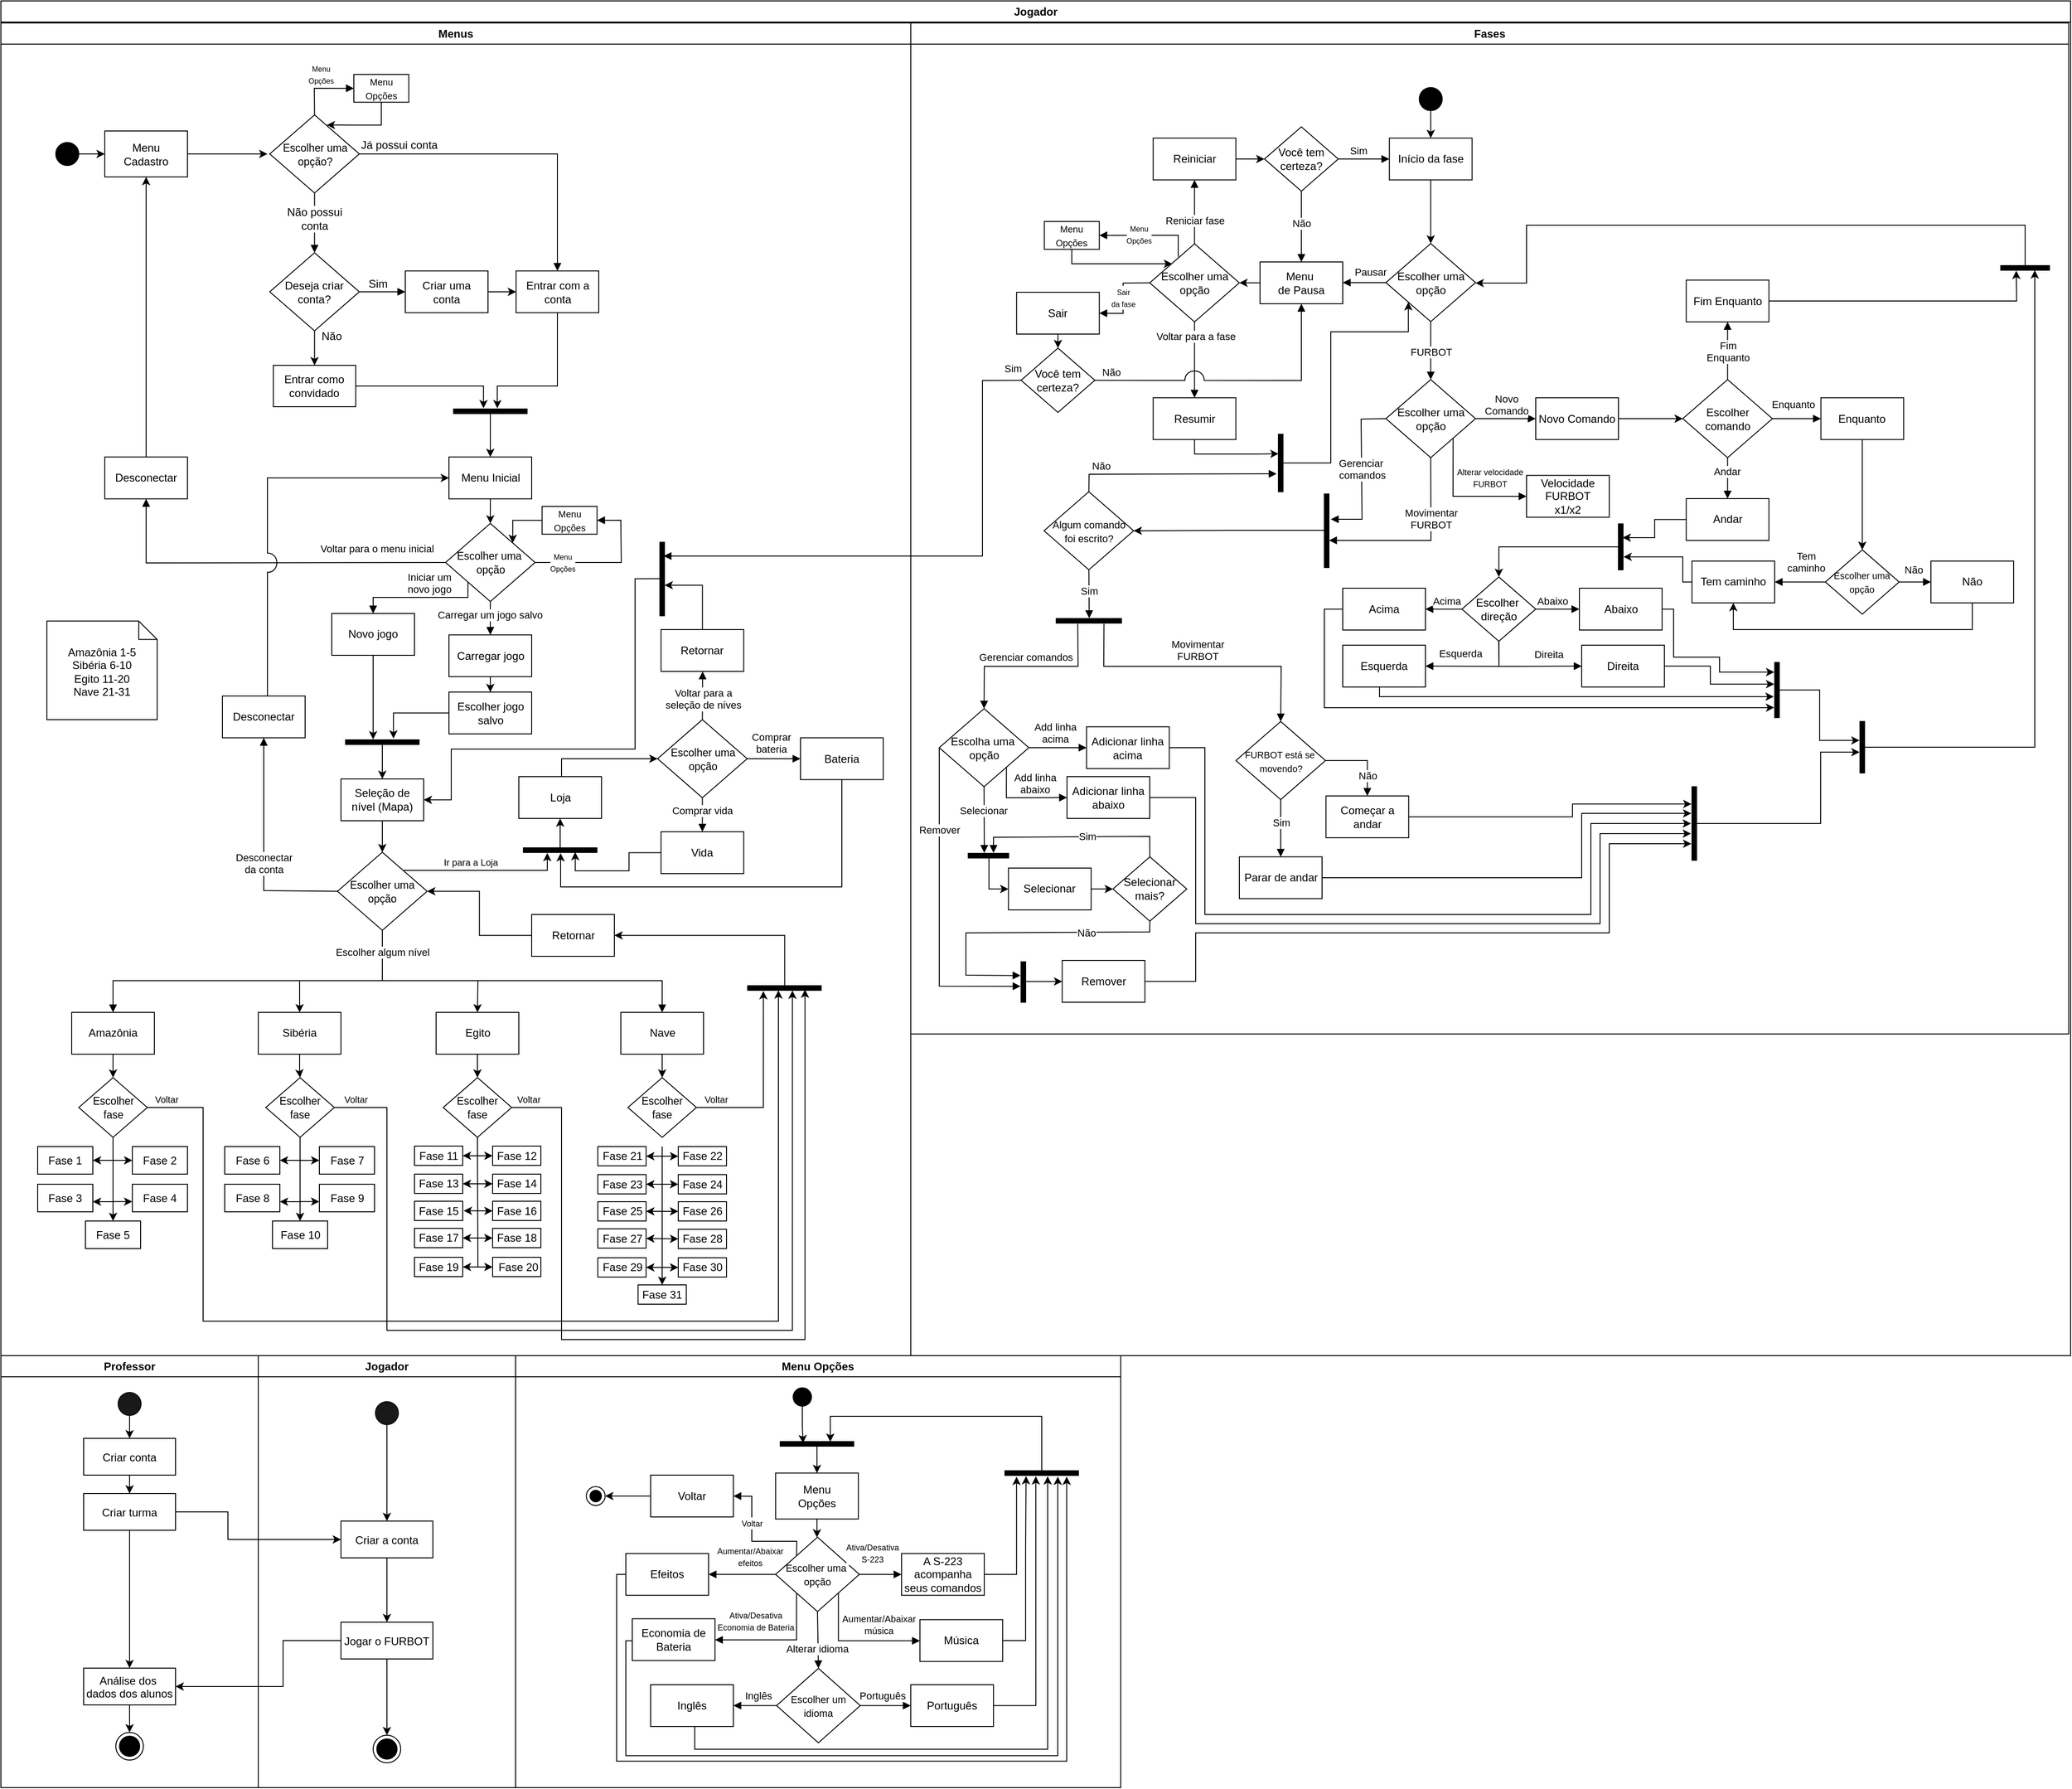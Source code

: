 <mxfile version="22.1.2" type="device">
  <diagram name="Página-1" id="1Km2w_m1OpYG7mIEVzk6">
    <mxGraphModel dx="2998" dy="1225" grid="1" gridSize="10" guides="1" tooltips="1" connect="1" arrows="1" fold="1" page="1" pageScale="1" pageWidth="827" pageHeight="1169" math="0" shadow="0">
      <root>
        <mxCell id="0" />
        <mxCell id="1" parent="0" />
        <mxCell id="0OmTNrMjW-b3G5kWrqio-18" value="" style="endArrow=classic;html=1;rounded=0;entryX=0.5;entryY=0;entryDx=0;entryDy=0;" parent="1" target="_GIEmeO9pYWtjNCqAaI1-340" edge="1">
          <mxGeometry width="50" height="50" relative="1" as="geometry">
            <mxPoint x="-502" y="1066" as="sourcePoint" />
            <mxPoint x="1043" y="980" as="targetPoint" />
          </mxGeometry>
        </mxCell>
        <mxCell id="FQFlxb2A6jQ7iiMskkKt-3" value="" style="group" parent="1" vertex="1" connectable="0">
          <mxGeometry x="-827" y="1474" width="560" height="470" as="geometry" />
        </mxCell>
        <mxCell id="Mga_WfGhxdE3P4qYaXdW-10" value="Professor" style="swimlane;whiteSpace=wrap" parent="FQFlxb2A6jQ7iiMskkKt-3" vertex="1">
          <mxGeometry width="280" height="470" as="geometry" />
        </mxCell>
        <mxCell id="Mga_WfGhxdE3P4qYaXdW-45" style="edgeStyle=orthogonalEdgeStyle;rounded=0;orthogonalLoop=1;jettySize=auto;html=1;entryX=0.5;entryY=0;entryDx=0;entryDy=0;" parent="Mga_WfGhxdE3P4qYaXdW-10" source="Mga_WfGhxdE3P4qYaXdW-13" target="Mga_WfGhxdE3P4qYaXdW-4" edge="1">
          <mxGeometry relative="1" as="geometry" />
        </mxCell>
        <mxCell id="Mga_WfGhxdE3P4qYaXdW-13" value="Criar conta" style="" parent="Mga_WfGhxdE3P4qYaXdW-10" vertex="1">
          <mxGeometry x="90" y="90" width="100" height="40" as="geometry" />
        </mxCell>
        <mxCell id="8dn57XfJDijxaOEplP1N-176" style="edgeStyle=orthogonalEdgeStyle;rounded=0;orthogonalLoop=1;jettySize=auto;html=1;entryX=0.5;entryY=0;entryDx=0;entryDy=0;" parent="Mga_WfGhxdE3P4qYaXdW-10" source="Mga_WfGhxdE3P4qYaXdW-4" target="_GIEmeO9pYWtjNCqAaI1-381" edge="1">
          <mxGeometry relative="1" as="geometry" />
        </mxCell>
        <mxCell id="Mga_WfGhxdE3P4qYaXdW-4" value="Criar turma" style="" parent="Mga_WfGhxdE3P4qYaXdW-10" vertex="1">
          <mxGeometry x="90" y="150" width="100" height="40" as="geometry" />
        </mxCell>
        <mxCell id="Mga_WfGhxdE3P4qYaXdW-41" style="edgeStyle=orthogonalEdgeStyle;rounded=0;orthogonalLoop=1;jettySize=auto;html=1;" parent="Mga_WfGhxdE3P4qYaXdW-10" source="Mga_WfGhxdE3P4qYaXdW-40" target="Mga_WfGhxdE3P4qYaXdW-13" edge="1">
          <mxGeometry relative="1" as="geometry" />
        </mxCell>
        <mxCell id="Mga_WfGhxdE3P4qYaXdW-40" value="" style="ellipse;fillColor=strokeColor;html=1;opacity=90;" parent="Mga_WfGhxdE3P4qYaXdW-10" vertex="1">
          <mxGeometry x="127.5" y="40" width="25" height="25" as="geometry" />
        </mxCell>
        <mxCell id="Mga_WfGhxdE3P4qYaXdW-42" style="edgeStyle=orthogonalEdgeStyle;rounded=0;orthogonalLoop=1;jettySize=auto;html=1;exitX=0.5;exitY=1;exitDx=0;exitDy=0;" parent="Mga_WfGhxdE3P4qYaXdW-10" source="Mga_WfGhxdE3P4qYaXdW-4" target="Mga_WfGhxdE3P4qYaXdW-4" edge="1">
          <mxGeometry relative="1" as="geometry" />
        </mxCell>
        <mxCell id="8dn57XfJDijxaOEplP1N-175" style="edgeStyle=orthogonalEdgeStyle;rounded=0;orthogonalLoop=1;jettySize=auto;html=1;entryX=0.5;entryY=0;entryDx=0;entryDy=0;" parent="Mga_WfGhxdE3P4qYaXdW-10" source="_GIEmeO9pYWtjNCqAaI1-381" target="8dn57XfJDijxaOEplP1N-174" edge="1">
          <mxGeometry relative="1" as="geometry" />
        </mxCell>
        <mxCell id="_GIEmeO9pYWtjNCqAaI1-381" value="Análise dos &#xa;dados dos alunos" style="" parent="Mga_WfGhxdE3P4qYaXdW-10" vertex="1">
          <mxGeometry x="90" y="340" width="100" height="40" as="geometry" />
        </mxCell>
        <mxCell id="8dn57XfJDijxaOEplP1N-174" value="" style="ellipse;html=1;shape=endState;fillColor=strokeColor;" parent="Mga_WfGhxdE3P4qYaXdW-10" vertex="1">
          <mxGeometry x="125" y="410" width="30" height="30" as="geometry" />
        </mxCell>
        <mxCell id="Mga_WfGhxdE3P4qYaXdW-29" value="Jogador" style="swimlane;whiteSpace=wrap" parent="FQFlxb2A6jQ7iiMskkKt-3" vertex="1">
          <mxGeometry x="280" width="280" height="470" as="geometry">
            <mxRectangle x="580" y="20" width="90" height="30" as="alternateBounds" />
          </mxGeometry>
        </mxCell>
        <mxCell id="Mga_WfGhxdE3P4qYaXdW-50" style="edgeStyle=orthogonalEdgeStyle;rounded=0;orthogonalLoop=1;jettySize=auto;html=1;entryX=0.5;entryY=0;entryDx=0;entryDy=0;" parent="Mga_WfGhxdE3P4qYaXdW-29" source="Mga_WfGhxdE3P4qYaXdW-48" target="Mga_WfGhxdE3P4qYaXdW-49" edge="1">
          <mxGeometry relative="1" as="geometry" />
        </mxCell>
        <mxCell id="Mga_WfGhxdE3P4qYaXdW-48" value="" style="ellipse;fillColor=strokeColor;html=1;opacity=90;" parent="Mga_WfGhxdE3P4qYaXdW-29" vertex="1">
          <mxGeometry x="127.5" y="50" width="25" height="25" as="geometry" />
        </mxCell>
        <mxCell id="Mga_WfGhxdE3P4qYaXdW-57" style="edgeStyle=orthogonalEdgeStyle;rounded=0;orthogonalLoop=1;jettySize=auto;html=1;entryX=0.5;entryY=0;entryDx=0;entryDy=0;" parent="Mga_WfGhxdE3P4qYaXdW-29" source="Mga_WfGhxdE3P4qYaXdW-49" target="Mga_WfGhxdE3P4qYaXdW-56" edge="1">
          <mxGeometry relative="1" as="geometry" />
        </mxCell>
        <mxCell id="Mga_WfGhxdE3P4qYaXdW-49" value="Criar a conta" style="" parent="Mga_WfGhxdE3P4qYaXdW-29" vertex="1">
          <mxGeometry x="90" y="180" width="100" height="40" as="geometry" />
        </mxCell>
        <mxCell id="_GIEmeO9pYWtjNCqAaI1-390" style="edgeStyle=orthogonalEdgeStyle;rounded=0;orthogonalLoop=1;jettySize=auto;html=1;" parent="Mga_WfGhxdE3P4qYaXdW-29" source="Mga_WfGhxdE3P4qYaXdW-56" target="_GIEmeO9pYWtjNCqAaI1-389" edge="1">
          <mxGeometry relative="1" as="geometry" />
        </mxCell>
        <mxCell id="Mga_WfGhxdE3P4qYaXdW-56" value="Jogar o FURBOT" style="" parent="Mga_WfGhxdE3P4qYaXdW-29" vertex="1">
          <mxGeometry x="90" y="290" width="100" height="40" as="geometry" />
        </mxCell>
        <mxCell id="_GIEmeO9pYWtjNCqAaI1-389" value="" style="ellipse;html=1;shape=endState;fillColor=strokeColor;" parent="Mga_WfGhxdE3P4qYaXdW-29" vertex="1">
          <mxGeometry x="125" y="413" width="30" height="30" as="geometry" />
        </mxCell>
        <mxCell id="Mga_WfGhxdE3P4qYaXdW-51" style="edgeStyle=orthogonalEdgeStyle;rounded=0;orthogonalLoop=1;jettySize=auto;html=1;entryX=0;entryY=0.5;entryDx=0;entryDy=0;exitX=1;exitY=0.5;exitDx=0;exitDy=0;" parent="FQFlxb2A6jQ7iiMskkKt-3" source="Mga_WfGhxdE3P4qYaXdW-4" target="Mga_WfGhxdE3P4qYaXdW-49" edge="1">
          <mxGeometry relative="1" as="geometry">
            <Array as="points">
              <mxPoint x="247" y="170" />
              <mxPoint x="247" y="200" />
            </Array>
          </mxGeometry>
        </mxCell>
        <mxCell id="_GIEmeO9pYWtjNCqAaI1-382" style="edgeStyle=orthogonalEdgeStyle;rounded=0;orthogonalLoop=1;jettySize=auto;html=1;entryX=1;entryY=0.5;entryDx=0;entryDy=0;" parent="FQFlxb2A6jQ7iiMskkKt-3" source="Mga_WfGhxdE3P4qYaXdW-56" target="_GIEmeO9pYWtjNCqAaI1-381" edge="1">
          <mxGeometry relative="1" as="geometry">
            <Array as="points">
              <mxPoint x="307" y="310" />
              <mxPoint x="307" y="360" />
            </Array>
          </mxGeometry>
        </mxCell>
        <mxCell id="lRZu1B-ydMCr4kUNqv7p-101" value="Jogador" style="swimlane;whiteSpace=wrap;html=1;startSize=23;" parent="1" vertex="1">
          <mxGeometry x="-827" width="2252" height="1474" as="geometry" />
        </mxCell>
        <UserObject label="Menus" id="Mga_WfGhxdE3P4qYaXdW-59">
          <mxCell style="swimlane;whiteSpace=wrap;html=1;movable=1;resizable=1;rotatable=1;deletable=1;editable=1;locked=0;connectable=1;" parent="lRZu1B-ydMCr4kUNqv7p-101" vertex="1">
            <mxGeometry y="24" width="990" height="1450" as="geometry">
              <mxRectangle y="24" width="90" height="30" as="alternateBounds" />
            </mxGeometry>
          </mxCell>
        </UserObject>
        <mxCell id="Mga_WfGhxdE3P4qYaXdW-62" style="edgeStyle=orthogonalEdgeStyle;rounded=0;orthogonalLoop=1;jettySize=auto;html=1;" parent="Mga_WfGhxdE3P4qYaXdW-59" source="Mga_WfGhxdE3P4qYaXdW-60" target="Mga_WfGhxdE3P4qYaXdW-61" edge="1">
          <mxGeometry relative="1" as="geometry" />
        </mxCell>
        <mxCell id="Mga_WfGhxdE3P4qYaXdW-60" value="" style="ellipse;fillColor=strokeColor;html=1;" parent="Mga_WfGhxdE3P4qYaXdW-59" vertex="1">
          <mxGeometry x="59.72" y="130" width="25" height="25" as="geometry" />
        </mxCell>
        <mxCell id="Mga_WfGhxdE3P4qYaXdW-64" style="edgeStyle=orthogonalEdgeStyle;rounded=0;orthogonalLoop=1;jettySize=auto;html=1;" parent="Mga_WfGhxdE3P4qYaXdW-59" source="Mga_WfGhxdE3P4qYaXdW-61" edge="1">
          <mxGeometry relative="1" as="geometry">
            <mxPoint x="290" y="142.5" as="targetPoint" />
          </mxGeometry>
        </mxCell>
        <mxCell id="Mga_WfGhxdE3P4qYaXdW-61" value="Menu &lt;br&gt;Cadastro" style="rounded=0;whiteSpace=wrap;html=1;" parent="Mga_WfGhxdE3P4qYaXdW-59" vertex="1">
          <mxGeometry x="113" y="117.5" width="90" height="50" as="geometry" />
        </mxCell>
        <mxCell id="Mga_WfGhxdE3P4qYaXdW-63" value="&lt;font style=&quot;font-size: 11.5px;&quot;&gt;Escolher uma&lt;br&gt;opção?&lt;/font&gt;" style="rhombus;whiteSpace=wrap;html=1;" parent="Mga_WfGhxdE3P4qYaXdW-59" vertex="1">
          <mxGeometry x="292.5" y="100" width="97.5" height="85" as="geometry" />
        </mxCell>
        <mxCell id="_GIEmeO9pYWtjNCqAaI1-46" style="edgeStyle=orthogonalEdgeStyle;rounded=0;orthogonalLoop=1;jettySize=auto;html=1;entryX=-0.16;entryY=0.405;entryDx=0;entryDy=0;entryPerimeter=0;" parent="Mga_WfGhxdE3P4qYaXdW-59" source="Mga_WfGhxdE3P4qYaXdW-73" target="_GIEmeO9pYWtjNCqAaI1-44" edge="1">
          <mxGeometry relative="1" as="geometry">
            <Array as="points">
              <mxPoint x="605" y="395" />
              <mxPoint x="540" y="395" />
            </Array>
          </mxGeometry>
        </mxCell>
        <mxCell id="Mga_WfGhxdE3P4qYaXdW-73" value="Entrar com a conta" style="rounded=0;whiteSpace=wrap;html=1;" parent="Mga_WfGhxdE3P4qYaXdW-59" vertex="1">
          <mxGeometry x="560.5" y="269.75" width="90" height="45.5" as="geometry" />
        </mxCell>
        <mxCell id="Mga_WfGhxdE3P4qYaXdW-113" style="edgeStyle=orthogonalEdgeStyle;rounded=0;orthogonalLoop=1;jettySize=auto;html=1;entryX=0.5;entryY=0;entryDx=0;entryDy=0;" parent="Mga_WfGhxdE3P4qYaXdW-59" source="Mga_WfGhxdE3P4qYaXdW-105" target="Mga_WfGhxdE3P4qYaXdW-114" edge="1">
          <mxGeometry relative="1" as="geometry">
            <mxPoint x="341.25" y="372.5" as="targetPoint" />
          </mxGeometry>
        </mxCell>
        <mxCell id="Mga_WfGhxdE3P4qYaXdW-105" value="Deseja criar conta?" style="rhombus;whiteSpace=wrap;html=1;" parent="Mga_WfGhxdE3P4qYaXdW-59" vertex="1">
          <mxGeometry x="292.49" y="250" width="97.5" height="85" as="geometry" />
        </mxCell>
        <mxCell id="Mga_WfGhxdE3P4qYaXdW-110" style="edgeStyle=orthogonalEdgeStyle;rounded=0;orthogonalLoop=1;jettySize=auto;html=1;entryX=0;entryY=0.5;entryDx=0;entryDy=0;" parent="Mga_WfGhxdE3P4qYaXdW-59" source="Mga_WfGhxdE3P4qYaXdW-108" target="Mga_WfGhxdE3P4qYaXdW-73" edge="1">
          <mxGeometry relative="1" as="geometry" />
        </mxCell>
        <mxCell id="Mga_WfGhxdE3P4qYaXdW-108" value="Criar uma &lt;br&gt;conta" style="rounded=0;whiteSpace=wrap;html=1;" parent="Mga_WfGhxdE3P4qYaXdW-59" vertex="1">
          <mxGeometry x="440" y="269.75" width="90" height="45.5" as="geometry" />
        </mxCell>
        <mxCell id="_GIEmeO9pYWtjNCqAaI1-45" style="edgeStyle=orthogonalEdgeStyle;rounded=0;orthogonalLoop=1;jettySize=auto;html=1;entryX=-0.16;entryY=0.593;entryDx=0;entryDy=0;entryPerimeter=0;" parent="Mga_WfGhxdE3P4qYaXdW-59" source="Mga_WfGhxdE3P4qYaXdW-114" target="_GIEmeO9pYWtjNCqAaI1-44" edge="1">
          <mxGeometry relative="1" as="geometry">
            <mxPoint x="530" y="395" as="targetPoint" />
          </mxGeometry>
        </mxCell>
        <mxCell id="Mga_WfGhxdE3P4qYaXdW-114" value="Entrar como convidado" style="rounded=0;whiteSpace=wrap;html=1;" parent="Mga_WfGhxdE3P4qYaXdW-59" vertex="1">
          <mxGeometry x="296.37" y="372.5" width="89.75" height="45" as="geometry" />
        </mxCell>
        <mxCell id="Mga_WfGhxdE3P4qYaXdW-118" value="Não" style="text;strokeColor=none;align=center;fillColor=none;html=1;verticalAlign=middle;whiteSpace=wrap;rounded=0;" parent="Mga_WfGhxdE3P4qYaXdW-59" vertex="1">
          <mxGeometry x="320" y="322.5" width="80" height="36" as="geometry" />
        </mxCell>
        <mxCell id="_GIEmeO9pYWtjNCqAaI1-40" style="edgeStyle=orthogonalEdgeStyle;rounded=0;orthogonalLoop=1;jettySize=auto;html=1;entryX=0.5;entryY=1;entryDx=0;entryDy=0;" parent="Mga_WfGhxdE3P4qYaXdW-59" source="_GIEmeO9pYWtjNCqAaI1-35" target="Mga_WfGhxdE3P4qYaXdW-61" edge="1">
          <mxGeometry relative="1" as="geometry" />
        </mxCell>
        <mxCell id="_GIEmeO9pYWtjNCqAaI1-35" value="Desconectar" style="rounded=0;whiteSpace=wrap;html=1;" parent="Mga_WfGhxdE3P4qYaXdW-59" vertex="1">
          <mxGeometry x="113" y="472.25" width="90" height="45.5" as="geometry" />
        </mxCell>
        <mxCell id="_GIEmeO9pYWtjNCqAaI1-36" value="&lt;span style=&quot;font-size: 12px;&quot;&gt;Já possui conta&lt;/span&gt;" style="html=1;verticalAlign=bottom;endArrow=block;edgeStyle=elbowEdgeStyle;elbow=vertical;curved=0;rounded=0;exitX=1;exitY=0.5;exitDx=0;exitDy=0;entryX=0.5;entryY=0;entryDx=0;entryDy=0;" parent="Mga_WfGhxdE3P4qYaXdW-59" source="Mga_WfGhxdE3P4qYaXdW-63" target="Mga_WfGhxdE3P4qYaXdW-73" edge="1">
          <mxGeometry x="-0.749" width="80" relative="1" as="geometry">
            <mxPoint x="550" y="172.5" as="sourcePoint" />
            <mxPoint x="630" y="172.5" as="targetPoint" />
            <Array as="points">
              <mxPoint x="500" y="142.5" />
            </Array>
            <mxPoint y="-1" as="offset" />
          </mxGeometry>
        </mxCell>
        <mxCell id="_GIEmeO9pYWtjNCqAaI1-38" value="&lt;span style=&quot;font-size: 12px;&quot;&gt;Não possui&lt;br&gt;conta&lt;br&gt;&lt;/span&gt;" style="html=1;verticalAlign=bottom;endArrow=block;edgeStyle=elbowEdgeStyle;elbow=vertical;curved=0;rounded=0;exitX=0.5;exitY=1;exitDx=0;exitDy=0;entryX=0.5;entryY=0;entryDx=0;entryDy=0;" parent="Mga_WfGhxdE3P4qYaXdW-59" source="Mga_WfGhxdE3P4qYaXdW-63" target="Mga_WfGhxdE3P4qYaXdW-105" edge="1">
          <mxGeometry x="0.391" width="80" relative="1" as="geometry">
            <mxPoint x="400" y="152.5" as="sourcePoint" />
            <mxPoint x="615" y="272.5" as="targetPoint" />
            <Array as="points">
              <mxPoint x="360" y="212.5" />
            </Array>
            <mxPoint as="offset" />
          </mxGeometry>
        </mxCell>
        <mxCell id="_GIEmeO9pYWtjNCqAaI1-67" style="edgeStyle=orthogonalEdgeStyle;rounded=0;orthogonalLoop=1;jettySize=auto;html=1;" parent="Mga_WfGhxdE3P4qYaXdW-59" source="_GIEmeO9pYWtjNCqAaI1-42" edge="1">
          <mxGeometry relative="1" as="geometry">
            <mxPoint x="405" y="779.5" as="targetPoint" />
            <Array as="points">
              <mxPoint x="405" y="779.5" />
            </Array>
          </mxGeometry>
        </mxCell>
        <mxCell id="_GIEmeO9pYWtjNCqAaI1-42" value="Novo jogo" style="rounded=0;whiteSpace=wrap;html=1;" parent="Mga_WfGhxdE3P4qYaXdW-59" vertex="1">
          <mxGeometry x="360" y="642.5" width="90" height="45.5" as="geometry" />
        </mxCell>
        <mxCell id="_GIEmeO9pYWtjNCqAaI1-72" style="edgeStyle=orthogonalEdgeStyle;rounded=0;orthogonalLoop=1;jettySize=auto;html=1;entryX=0.5;entryY=0;entryDx=0;entryDy=0;" parent="Mga_WfGhxdE3P4qYaXdW-59" source="_GIEmeO9pYWtjNCqAaI1-44" target="_GIEmeO9pYWtjNCqAaI1-77" edge="1">
          <mxGeometry relative="1" as="geometry">
            <mxPoint x="532.529" y="452.526" as="targetPoint" />
          </mxGeometry>
        </mxCell>
        <mxCell id="_GIEmeO9pYWtjNCqAaI1-44" value="" style="html=1;points=[];perimeter=orthogonalPerimeter;fillColor=strokeColor;rotation=90;" parent="Mga_WfGhxdE3P4qYaXdW-59" vertex="1">
          <mxGeometry x="530" y="382.5" width="5" height="80" as="geometry" />
        </mxCell>
        <mxCell id="_GIEmeO9pYWtjNCqAaI1-60" style="edgeStyle=orthogonalEdgeStyle;rounded=0;orthogonalLoop=1;jettySize=auto;html=1;entryX=0.5;entryY=0;entryDx=0;entryDy=0;" parent="Mga_WfGhxdE3P4qYaXdW-59" source="_GIEmeO9pYWtjNCqAaI1-49" target="_GIEmeO9pYWtjNCqAaI1-59" edge="1">
          <mxGeometry relative="1" as="geometry" />
        </mxCell>
        <mxCell id="_GIEmeO9pYWtjNCqAaI1-49" value="Carregar jogo" style="rounded=0;whiteSpace=wrap;html=1;" parent="Mga_WfGhxdE3P4qYaXdW-59" vertex="1">
          <mxGeometry x="487.5" y="665.75" width="90" height="45.5" as="geometry" />
        </mxCell>
        <mxCell id="_GIEmeO9pYWtjNCqAaI1-65" style="edgeStyle=orthogonalEdgeStyle;rounded=0;orthogonalLoop=1;jettySize=auto;html=1;entryX=-0.289;entryY=0.349;entryDx=0;entryDy=0;entryPerimeter=0;" parent="Mga_WfGhxdE3P4qYaXdW-59" source="_GIEmeO9pYWtjNCqAaI1-59" target="_GIEmeO9pYWtjNCqAaI1-63" edge="1">
          <mxGeometry relative="1" as="geometry">
            <mxPoint x="440" y="779.5" as="targetPoint" />
          </mxGeometry>
        </mxCell>
        <mxCell id="_GIEmeO9pYWtjNCqAaI1-59" value="Escolher jogo salvo" style="rounded=0;whiteSpace=wrap;html=1;" parent="Mga_WfGhxdE3P4qYaXdW-59" vertex="1">
          <mxGeometry x="487.5" y="728" width="90" height="45.5" as="geometry" />
        </mxCell>
        <mxCell id="_GIEmeO9pYWtjNCqAaI1-68" style="edgeStyle=orthogonalEdgeStyle;rounded=0;orthogonalLoop=1;jettySize=auto;html=1;entryX=0.5;entryY=0;entryDx=0;entryDy=0;" parent="Mga_WfGhxdE3P4qYaXdW-59" source="_GIEmeO9pYWtjNCqAaI1-63" target="_GIEmeO9pYWtjNCqAaI1-66" edge="1">
          <mxGeometry relative="1" as="geometry" />
        </mxCell>
        <mxCell id="_GIEmeO9pYWtjNCqAaI1-63" value="" style="html=1;points=[];perimeter=orthogonalPerimeter;fillColor=strokeColor;rotation=90;" parent="Mga_WfGhxdE3P4qYaXdW-59" vertex="1">
          <mxGeometry x="412.5" y="742.5" width="5" height="80" as="geometry" />
        </mxCell>
        <mxCell id="_GIEmeO9pYWtjNCqAaI1-93" style="edgeStyle=orthogonalEdgeStyle;rounded=0;orthogonalLoop=1;jettySize=auto;html=1;entryX=0.5;entryY=0;entryDx=0;entryDy=0;" parent="Mga_WfGhxdE3P4qYaXdW-59" source="_GIEmeO9pYWtjNCqAaI1-66" target="_GIEmeO9pYWtjNCqAaI1-92" edge="1">
          <mxGeometry relative="1" as="geometry" />
        </mxCell>
        <mxCell id="_GIEmeO9pYWtjNCqAaI1-66" value="Seleção de nível (Mapa)" style="rounded=0;whiteSpace=wrap;html=1;" parent="Mga_WfGhxdE3P4qYaXdW-59" vertex="1">
          <mxGeometry x="370" y="822.5" width="90" height="45.5" as="geometry" />
        </mxCell>
        <mxCell id="_GIEmeO9pYWtjNCqAaI1-69" value="&lt;span style=&quot;font-size: 12px;&quot;&gt;Sim&lt;/span&gt;" style="html=1;verticalAlign=bottom;endArrow=block;edgeStyle=elbowEdgeStyle;elbow=vertical;curved=0;rounded=0;exitX=1;exitY=0.5;exitDx=0;exitDy=0;entryX=0;entryY=0.5;entryDx=0;entryDy=0;" parent="Mga_WfGhxdE3P4qYaXdW-59" source="Mga_WfGhxdE3P4qYaXdW-105" target="Mga_WfGhxdE3P4qYaXdW-108" edge="1">
          <mxGeometry x="-0.199" width="80" relative="1" as="geometry">
            <mxPoint x="400" y="152.5" as="sourcePoint" />
            <mxPoint x="615" y="272.5" as="targetPoint" />
            <Array as="points" />
            <mxPoint as="offset" />
          </mxGeometry>
        </mxCell>
        <mxCell id="_GIEmeO9pYWtjNCqAaI1-80" style="edgeStyle=orthogonalEdgeStyle;rounded=0;orthogonalLoop=1;jettySize=auto;html=1;" parent="Mga_WfGhxdE3P4qYaXdW-59" source="_GIEmeO9pYWtjNCqAaI1-77" edge="1">
          <mxGeometry relative="1" as="geometry">
            <mxPoint x="532.52" y="544.517" as="targetPoint" />
          </mxGeometry>
        </mxCell>
        <mxCell id="_GIEmeO9pYWtjNCqAaI1-77" value="Menu Inicial" style="rounded=0;whiteSpace=wrap;html=1;" parent="Mga_WfGhxdE3P4qYaXdW-59" vertex="1">
          <mxGeometry x="487.5" y="472.25" width="90" height="45.5" as="geometry" />
        </mxCell>
        <mxCell id="_GIEmeO9pYWtjNCqAaI1-81" value="&lt;font style=&quot;font-size: 11.5px;&quot;&gt;Escolher uma&amp;nbsp;&lt;br&gt;opção&lt;/font&gt;" style="rhombus;whiteSpace=wrap;html=1;" parent="Mga_WfGhxdE3P4qYaXdW-59" vertex="1">
          <mxGeometry x="483.75" y="544.5" width="97.5" height="85" as="geometry" />
        </mxCell>
        <mxCell id="_GIEmeO9pYWtjNCqAaI1-87" value="Voltar para o menu inicial" style="html=1;verticalAlign=bottom;endArrow=block;edgeStyle=elbowEdgeStyle;elbow=vertical;curved=0;rounded=0;entryX=0.5;entryY=1;entryDx=0;entryDy=0;exitX=0;exitY=0.5;exitDx=0;exitDy=0;jumpStyle=none;" parent="Mga_WfGhxdE3P4qYaXdW-59" source="_GIEmeO9pYWtjNCqAaI1-81" target="_GIEmeO9pYWtjNCqAaI1-35" edge="1">
          <mxGeometry x="-0.621" y="-8" width="80" relative="1" as="geometry">
            <mxPoint x="390" y="572.5" as="sourcePoint" />
            <mxPoint x="470" y="572.5" as="targetPoint" />
            <Array as="points">
              <mxPoint x="350" y="587.5" />
            </Array>
            <mxPoint y="1" as="offset" />
          </mxGeometry>
        </mxCell>
        <mxCell id="_GIEmeO9pYWtjNCqAaI1-88" value="Iniciar um &lt;br&gt;novo jogo" style="html=1;verticalAlign=bottom;endArrow=block;edgeStyle=elbowEdgeStyle;elbow=vertical;curved=0;rounded=0;exitX=0;exitY=1;exitDx=0;exitDy=0;entryX=0.5;entryY=0;entryDx=0;entryDy=0;" parent="Mga_WfGhxdE3P4qYaXdW-59" source="_GIEmeO9pYWtjNCqAaI1-81" target="_GIEmeO9pYWtjNCqAaI1-42" edge="1">
          <mxGeometry x="-0.14" width="80" relative="1" as="geometry">
            <mxPoint x="340" y="612.5" as="sourcePoint" />
            <mxPoint x="420" y="612.5" as="targetPoint" />
            <Array as="points">
              <mxPoint x="457" y="625" />
            </Array>
            <mxPoint as="offset" />
          </mxGeometry>
        </mxCell>
        <mxCell id="_GIEmeO9pYWtjNCqAaI1-90" value="Desconectar" style="rounded=0;whiteSpace=wrap;html=1;" parent="Mga_WfGhxdE3P4qYaXdW-59" vertex="1">
          <mxGeometry x="241" y="732.25" width="90" height="45.5" as="geometry" />
        </mxCell>
        <mxCell id="_GIEmeO9pYWtjNCqAaI1-99" style="edgeStyle=orthogonalEdgeStyle;rounded=0;orthogonalLoop=1;jettySize=auto;html=1;entryX=0;entryY=0.5;entryDx=0;entryDy=0;jumpStyle=arc;jumpSize=21;" parent="Mga_WfGhxdE3P4qYaXdW-59" source="_GIEmeO9pYWtjNCqAaI1-90" target="_GIEmeO9pYWtjNCqAaI1-77" edge="1">
          <mxGeometry relative="1" as="geometry">
            <mxPoint x="290" y="492.5" as="targetPoint" />
            <Array as="points">
              <mxPoint x="290" y="495" />
            </Array>
          </mxGeometry>
        </mxCell>
        <mxCell id="2uwiDb6pUpsFRb1xidmi-16" style="edgeStyle=orthogonalEdgeStyle;rounded=0;orthogonalLoop=1;jettySize=auto;html=1;entryX=1.1;entryY=0.675;entryDx=0;entryDy=0;entryPerimeter=0;" parent="Mga_WfGhxdE3P4qYaXdW-59" source="_GIEmeO9pYWtjNCqAaI1-92" target="2uwiDb6pUpsFRb1xidmi-12" edge="1">
          <mxGeometry relative="1" as="geometry">
            <mxPoint x="500" y="910" as="targetPoint" />
            <Array as="points">
              <mxPoint x="595" y="922" />
            </Array>
          </mxGeometry>
        </mxCell>
        <mxCell id="_GIEmeO9pYWtjNCqAaI1-92" value="&lt;font style=&quot;font-size: 11.5px;&quot;&gt;Escolher uma&lt;br style=&quot;border-color: var(--border-color);&quot;&gt;opção&lt;/font&gt;" style="rhombus;whiteSpace=wrap;html=1;" parent="Mga_WfGhxdE3P4qYaXdW-59" vertex="1">
          <mxGeometry x="366.25" y="902.25" width="97.5" height="85" as="geometry" />
        </mxCell>
        <mxCell id="8CTFjtpTSUGZXKrmC18p-135" style="edgeStyle=orthogonalEdgeStyle;rounded=0;orthogonalLoop=1;jettySize=auto;html=1;entryX=0.5;entryY=0;entryDx=0;entryDy=0;" parent="Mga_WfGhxdE3P4qYaXdW-59" source="_GIEmeO9pYWtjNCqAaI1-142" target="8CTFjtpTSUGZXKrmC18p-134" edge="1">
          <mxGeometry relative="1" as="geometry" />
        </mxCell>
        <mxCell id="_GIEmeO9pYWtjNCqAaI1-142" value="Amazônia" style="rounded=0;whiteSpace=wrap;html=1;" parent="Mga_WfGhxdE3P4qYaXdW-59" vertex="1">
          <mxGeometry x="77" y="1076.5" width="90" height="45.5" as="geometry" />
        </mxCell>
        <mxCell id="8CTFjtpTSUGZXKrmC18p-171" style="edgeStyle=orthogonalEdgeStyle;rounded=0;orthogonalLoop=1;jettySize=auto;html=1;" parent="Mga_WfGhxdE3P4qYaXdW-59" source="_GIEmeO9pYWtjNCqAaI1-144" target="8CTFjtpTSUGZXKrmC18p-170" edge="1">
          <mxGeometry relative="1" as="geometry" />
        </mxCell>
        <mxCell id="_GIEmeO9pYWtjNCqAaI1-144" value="Egito" style="rounded=0;whiteSpace=wrap;html=1;" parent="Mga_WfGhxdE3P4qYaXdW-59" vertex="1">
          <mxGeometry x="473.5" y="1076.5" width="90" height="45.5" as="geometry" />
        </mxCell>
        <mxCell id="0OmTNrMjW-b3G5kWrqio-8" style="edgeStyle=orthogonalEdgeStyle;rounded=0;orthogonalLoop=1;jettySize=auto;html=1;entryX=0;entryY=0.5;entryDx=0;entryDy=0;" parent="Mga_WfGhxdE3P4qYaXdW-59" source="_GIEmeO9pYWtjNCqAaI1-147" target="ozH_6eTtz45gruqAjkmr-6" edge="1">
          <mxGeometry relative="1" as="geometry">
            <Array as="points">
              <mxPoint x="610" y="800" />
            </Array>
          </mxGeometry>
        </mxCell>
        <mxCell id="_GIEmeO9pYWtjNCqAaI1-147" value="Loja" style="rounded=0;whiteSpace=wrap;html=1;" parent="Mga_WfGhxdE3P4qYaXdW-59" vertex="1">
          <mxGeometry x="563.5" y="820" width="90" height="45.5" as="geometry" />
        </mxCell>
        <mxCell id="8CTFjtpTSUGZXKrmC18p-159" style="edgeStyle=orthogonalEdgeStyle;rounded=0;orthogonalLoop=1;jettySize=auto;html=1;entryX=0.5;entryY=0;entryDx=0;entryDy=0;" parent="Mga_WfGhxdE3P4qYaXdW-59" source="_GIEmeO9pYWtjNCqAaI1-340" target="8CTFjtpTSUGZXKrmC18p-153" edge="1">
          <mxGeometry relative="1" as="geometry" />
        </mxCell>
        <mxCell id="_GIEmeO9pYWtjNCqAaI1-340" value="Sibéria" style="rounded=0;whiteSpace=wrap;html=1;" parent="Mga_WfGhxdE3P4qYaXdW-59" vertex="1">
          <mxGeometry x="280" y="1076.5" width="90" height="45.5" as="geometry" />
        </mxCell>
        <mxCell id="_GIEmeO9pYWtjNCqAaI1-375" style="edgeStyle=orthogonalEdgeStyle;rounded=0;orthogonalLoop=1;jettySize=auto;html=1;entryX=1.165;entryY=0.786;entryDx=0;entryDy=0;entryPerimeter=0;exitX=1;exitY=0.5;exitDx=0;exitDy=0;" parent="Mga_WfGhxdE3P4qYaXdW-59" source="8dn57XfJDijxaOEplP1N-152" target="_GIEmeO9pYWtjNCqAaI1-374" edge="1">
          <mxGeometry relative="1" as="geometry" />
        </mxCell>
        <mxCell id="8dn57XfJDijxaOEplP1N-154" style="edgeStyle=orthogonalEdgeStyle;rounded=0;orthogonalLoop=1;jettySize=auto;html=1;entryX=0.5;entryY=0;entryDx=0;entryDy=0;" parent="Mga_WfGhxdE3P4qYaXdW-59" source="_GIEmeO9pYWtjNCqAaI1-356" target="8dn57XfJDijxaOEplP1N-152" edge="1">
          <mxGeometry relative="1" as="geometry" />
        </mxCell>
        <mxCell id="_GIEmeO9pYWtjNCqAaI1-356" value="Nave" style="rounded=0;whiteSpace=wrap;html=1;" parent="Mga_WfGhxdE3P4qYaXdW-59" vertex="1">
          <mxGeometry x="674.5" y="1076.5" width="90" height="45.5" as="geometry" />
        </mxCell>
        <mxCell id="_GIEmeO9pYWtjNCqAaI1-278" value="Amazônia 1-5&lt;br&gt;Sibéria 6-10&lt;br&gt;Egito 11-20&lt;br&gt;Nave 21-31" style="shape=note2;boundedLbl=1;whiteSpace=wrap;html=1;size=20;verticalAlign=top;align=center;" parent="Mga_WfGhxdE3P4qYaXdW-59" vertex="1">
          <mxGeometry x="50" y="650.75" width="120" height="107.25" as="geometry" />
        </mxCell>
        <mxCell id="_GIEmeO9pYWtjNCqAaI1-380" style="edgeStyle=orthogonalEdgeStyle;rounded=0;orthogonalLoop=1;jettySize=auto;html=1;entryX=1;entryY=0.5;entryDx=0;entryDy=0;" parent="Mga_WfGhxdE3P4qYaXdW-59" source="_GIEmeO9pYWtjNCqAaI1-373" target="_GIEmeO9pYWtjNCqAaI1-92" edge="1">
          <mxGeometry relative="1" as="geometry" />
        </mxCell>
        <mxCell id="_GIEmeO9pYWtjNCqAaI1-373" value="Retornar" style="rounded=0;whiteSpace=wrap;html=1;" parent="Mga_WfGhxdE3P4qYaXdW-59" vertex="1">
          <mxGeometry x="577.5" y="970" width="90" height="45.5" as="geometry" />
        </mxCell>
        <mxCell id="_GIEmeO9pYWtjNCqAaI1-379" style="edgeStyle=orthogonalEdgeStyle;rounded=0;orthogonalLoop=1;jettySize=auto;html=1;entryX=1;entryY=0.5;entryDx=0;entryDy=0;exitX=0.281;exitY=0.496;exitDx=0;exitDy=0;exitPerimeter=0;" parent="Mga_WfGhxdE3P4qYaXdW-59" source="_GIEmeO9pYWtjNCqAaI1-374" target="_GIEmeO9pYWtjNCqAaI1-373" edge="1">
          <mxGeometry relative="1" as="geometry">
            <mxPoint x="832" y="1008" as="sourcePoint" />
            <Array as="points">
              <mxPoint x="853" y="993" />
            </Array>
          </mxGeometry>
        </mxCell>
        <mxCell id="_GIEmeO9pYWtjNCqAaI1-374" value="" style="html=1;points=[];perimeter=orthogonalPerimeter;fillColor=strokeColor;rotation=90;" parent="Mga_WfGhxdE3P4qYaXdW-59" vertex="1">
          <mxGeometry x="850" y="1010" width="5" height="80" as="geometry" />
        </mxCell>
        <mxCell id="ozH_6eTtz45gruqAjkmr-6" value="&lt;font style=&quot;font-size: 11.5px;&quot;&gt;Escolher uma&lt;br&gt;opção&lt;/font&gt;" style="rhombus;whiteSpace=wrap;html=1;" parent="Mga_WfGhxdE3P4qYaXdW-59" vertex="1">
          <mxGeometry x="714.5" y="758" width="97.5" height="85" as="geometry" />
        </mxCell>
        <mxCell id="2uwiDb6pUpsFRb1xidmi-15" style="edgeStyle=orthogonalEdgeStyle;rounded=0;orthogonalLoop=1;jettySize=auto;html=1;entryX=1.141;entryY=0.491;entryDx=0;entryDy=0;entryPerimeter=0;" parent="Mga_WfGhxdE3P4qYaXdW-59" source="ozH_6eTtz45gruqAjkmr-133" target="2uwiDb6pUpsFRb1xidmi-12" edge="1">
          <mxGeometry relative="1" as="geometry">
            <Array as="points">
              <mxPoint x="915" y="940" />
              <mxPoint x="609" y="940" />
              <mxPoint x="609" y="903" />
            </Array>
          </mxGeometry>
        </mxCell>
        <mxCell id="ozH_6eTtz45gruqAjkmr-133" value="Bateria" style="rounded=0;whiteSpace=wrap;html=1;" parent="Mga_WfGhxdE3P4qYaXdW-59" vertex="1">
          <mxGeometry x="870" y="777.75" width="90" height="45.5" as="geometry" />
        </mxCell>
        <mxCell id="ozH_6eTtz45gruqAjkmr-137" style="edgeStyle=orthogonalEdgeStyle;rounded=0;orthogonalLoop=1;jettySize=auto;html=1;entryX=1;entryY=0.5;entryDx=0;entryDy=0;exitX=0.509;exitY=0.496;exitDx=0;exitDy=0;exitPerimeter=0;" parent="Mga_WfGhxdE3P4qYaXdW-59" source="FQFlxb2A6jQ7iiMskkKt-6" target="_GIEmeO9pYWtjNCqAaI1-66" edge="1">
          <mxGeometry relative="1" as="geometry">
            <Array as="points">
              <mxPoint x="690" y="605" />
              <mxPoint x="690" y="790" />
              <mxPoint x="490" y="790" />
              <mxPoint x="490" y="845" />
            </Array>
          </mxGeometry>
        </mxCell>
        <mxCell id="FQFlxb2A6jQ7iiMskkKt-9" style="edgeStyle=orthogonalEdgeStyle;rounded=0;orthogonalLoop=1;jettySize=auto;html=1;entryX=1.031;entryY=0.584;entryDx=0;entryDy=0;entryPerimeter=0;" parent="Mga_WfGhxdE3P4qYaXdW-59" source="ozH_6eTtz45gruqAjkmr-135" target="FQFlxb2A6jQ7iiMskkKt-6" edge="1">
          <mxGeometry relative="1" as="geometry" />
        </mxCell>
        <mxCell id="ozH_6eTtz45gruqAjkmr-135" value="Retornar" style="rounded=0;whiteSpace=wrap;html=1;" parent="Mga_WfGhxdE3P4qYaXdW-59" vertex="1">
          <mxGeometry x="718.25" y="660" width="90" height="45.5" as="geometry" />
        </mxCell>
        <mxCell id="2uwiDb6pUpsFRb1xidmi-14" style="edgeStyle=orthogonalEdgeStyle;rounded=0;orthogonalLoop=1;jettySize=auto;html=1;entryX=0.909;entryY=0.295;entryDx=0;entryDy=0;entryPerimeter=0;" parent="Mga_WfGhxdE3P4qYaXdW-59" source="ozH_6eTtz45gruqAjkmr-136" target="2uwiDb6pUpsFRb1xidmi-12" edge="1">
          <mxGeometry relative="1" as="geometry" />
        </mxCell>
        <mxCell id="ozH_6eTtz45gruqAjkmr-136" value="Vida" style="rounded=0;whiteSpace=wrap;html=1;" parent="Mga_WfGhxdE3P4qYaXdW-59" vertex="1">
          <mxGeometry x="718.25" y="880" width="90" height="45.5" as="geometry" />
        </mxCell>
        <mxCell id="8CTFjtpTSUGZXKrmC18p-143" style="edgeStyle=orthogonalEdgeStyle;rounded=0;orthogonalLoop=1;jettySize=auto;html=1;entryX=0.5;entryY=0;entryDx=0;entryDy=0;" parent="Mga_WfGhxdE3P4qYaXdW-59" source="8CTFjtpTSUGZXKrmC18p-134" target="8CTFjtpTSUGZXKrmC18p-141" edge="1">
          <mxGeometry relative="1" as="geometry" />
        </mxCell>
        <mxCell id="8CTFjtpTSUGZXKrmC18p-144" style="edgeStyle=orthogonalEdgeStyle;rounded=0;orthogonalLoop=1;jettySize=auto;html=1;entryX=1;entryY=0.5;entryDx=0;entryDy=0;" parent="Mga_WfGhxdE3P4qYaXdW-59" source="8CTFjtpTSUGZXKrmC18p-134" target="8CTFjtpTSUGZXKrmC18p-137" edge="1">
          <mxGeometry relative="1" as="geometry" />
        </mxCell>
        <mxCell id="8CTFjtpTSUGZXKrmC18p-145" style="edgeStyle=orthogonalEdgeStyle;rounded=0;orthogonalLoop=1;jettySize=auto;html=1;entryX=0;entryY=0.5;entryDx=0;entryDy=0;" parent="Mga_WfGhxdE3P4qYaXdW-59" source="8CTFjtpTSUGZXKrmC18p-134" target="8CTFjtpTSUGZXKrmC18p-138" edge="1">
          <mxGeometry relative="1" as="geometry" />
        </mxCell>
        <mxCell id="8CTFjtpTSUGZXKrmC18p-146" style="edgeStyle=orthogonalEdgeStyle;rounded=0;orthogonalLoop=1;jettySize=auto;html=1;entryX=1;entryY=0.633;entryDx=0;entryDy=0;entryPerimeter=0;" parent="Mga_WfGhxdE3P4qYaXdW-59" source="8CTFjtpTSUGZXKrmC18p-134" target="8CTFjtpTSUGZXKrmC18p-139" edge="1">
          <mxGeometry relative="1" as="geometry" />
        </mxCell>
        <mxCell id="8CTFjtpTSUGZXKrmC18p-147" style="edgeStyle=orthogonalEdgeStyle;rounded=0;orthogonalLoop=1;jettySize=auto;html=1;entryX=-0.001;entryY=0.631;entryDx=0;entryDy=0;entryPerimeter=0;" parent="Mga_WfGhxdE3P4qYaXdW-59" source="8CTFjtpTSUGZXKrmC18p-134" target="8CTFjtpTSUGZXKrmC18p-140" edge="1">
          <mxGeometry relative="1" as="geometry" />
        </mxCell>
        <mxCell id="8dn57XfJDijxaOEplP1N-161" style="edgeStyle=orthogonalEdgeStyle;rounded=0;orthogonalLoop=1;jettySize=auto;html=1;" parent="Mga_WfGhxdE3P4qYaXdW-59" source="8CTFjtpTSUGZXKrmC18p-134" edge="1">
          <mxGeometry relative="1" as="geometry">
            <mxPoint x="846" y="1052.5" as="targetPoint" />
            <Array as="points">
              <mxPoint x="220" y="1180.5" />
              <mxPoint x="220" y="1412.5" />
              <mxPoint x="846" y="1412.5" />
            </Array>
          </mxGeometry>
        </mxCell>
        <mxCell id="8CTFjtpTSUGZXKrmC18p-134" value="&lt;font style=&quot;font-size: 11.5px;&quot;&gt;Escolher&lt;br&gt;fase&lt;/font&gt;" style="rhombus;whiteSpace=wrap;html=1;" parent="Mga_WfGhxdE3P4qYaXdW-59" vertex="1">
          <mxGeometry x="84.72" y="1147.5" width="74.56" height="65" as="geometry" />
        </mxCell>
        <mxCell id="8CTFjtpTSUGZXKrmC18p-137" value="Fase 1" style="rounded=0;whiteSpace=wrap;html=1;" parent="Mga_WfGhxdE3P4qYaXdW-59" vertex="1">
          <mxGeometry x="40" y="1222.5" width="60" height="30" as="geometry" />
        </mxCell>
        <mxCell id="8CTFjtpTSUGZXKrmC18p-138" value="Fase 2" style="rounded=0;whiteSpace=wrap;html=1;" parent="Mga_WfGhxdE3P4qYaXdW-59" vertex="1">
          <mxGeometry x="143" y="1222.5" width="60" height="30" as="geometry" />
        </mxCell>
        <mxCell id="8CTFjtpTSUGZXKrmC18p-139" value="Fase 3" style="rounded=0;whiteSpace=wrap;html=1;" parent="Mga_WfGhxdE3P4qYaXdW-59" vertex="1">
          <mxGeometry x="40" y="1263.5" width="60" height="30" as="geometry" />
        </mxCell>
        <mxCell id="8CTFjtpTSUGZXKrmC18p-140" value="Fase 4" style="rounded=0;whiteSpace=wrap;html=1;" parent="Mga_WfGhxdE3P4qYaXdW-59" vertex="1">
          <mxGeometry x="143" y="1263.5" width="60" height="30" as="geometry" />
        </mxCell>
        <mxCell id="8CTFjtpTSUGZXKrmC18p-141" value="Fase 5" style="rounded=0;whiteSpace=wrap;html=1;" parent="Mga_WfGhxdE3P4qYaXdW-59" vertex="1">
          <mxGeometry x="92" y="1303.5" width="60" height="30" as="geometry" />
        </mxCell>
        <mxCell id="8dn57XfJDijxaOEplP1N-162" style="edgeStyle=orthogonalEdgeStyle;rounded=0;orthogonalLoop=1;jettySize=auto;html=1;entryX=1.042;entryY=0.391;entryDx=0;entryDy=0;entryPerimeter=0;" parent="Mga_WfGhxdE3P4qYaXdW-59" source="8CTFjtpTSUGZXKrmC18p-153" target="_GIEmeO9pYWtjNCqAaI1-374" edge="1">
          <mxGeometry relative="1" as="geometry">
            <Array as="points">
              <mxPoint x="420" y="1180.5" />
              <mxPoint x="420" y="1422.5" />
              <mxPoint x="861" y="1422.5" />
            </Array>
          </mxGeometry>
        </mxCell>
        <mxCell id="8CTFjtpTSUGZXKrmC18p-153" value="&lt;font style=&quot;font-size: 11.5px;&quot;&gt;Escolher&lt;br&gt;fase&lt;/font&gt;" style="rhombus;whiteSpace=wrap;html=1;" parent="Mga_WfGhxdE3P4qYaXdW-59" vertex="1">
          <mxGeometry x="288.22" y="1147.5" width="74.56" height="65" as="geometry" />
        </mxCell>
        <mxCell id="8CTFjtpTSUGZXKrmC18p-154" value="Fase 6" style="rounded=0;whiteSpace=wrap;html=1;" parent="Mga_WfGhxdE3P4qYaXdW-59" vertex="1">
          <mxGeometry x="243.5" y="1222.5" width="60" height="30" as="geometry" />
        </mxCell>
        <mxCell id="8CTFjtpTSUGZXKrmC18p-149" style="edgeStyle=orthogonalEdgeStyle;rounded=0;orthogonalLoop=1;jettySize=auto;html=1;entryX=1;entryY=0.5;entryDx=0;entryDy=0;" parent="Mga_WfGhxdE3P4qYaXdW-59" source="8CTFjtpTSUGZXKrmC18p-153" target="8CTFjtpTSUGZXKrmC18p-154" edge="1">
          <mxGeometry relative="1" as="geometry" />
        </mxCell>
        <mxCell id="8CTFjtpTSUGZXKrmC18p-155" value="Fase 7" style="rounded=0;whiteSpace=wrap;html=1;" parent="Mga_WfGhxdE3P4qYaXdW-59" vertex="1">
          <mxGeometry x="346.5" y="1222.5" width="60" height="30" as="geometry" />
        </mxCell>
        <mxCell id="8CTFjtpTSUGZXKrmC18p-150" style="edgeStyle=orthogonalEdgeStyle;rounded=0;orthogonalLoop=1;jettySize=auto;html=1;entryX=0;entryY=0.5;entryDx=0;entryDy=0;" parent="Mga_WfGhxdE3P4qYaXdW-59" source="8CTFjtpTSUGZXKrmC18p-153" target="8CTFjtpTSUGZXKrmC18p-155" edge="1">
          <mxGeometry relative="1" as="geometry" />
        </mxCell>
        <mxCell id="8CTFjtpTSUGZXKrmC18p-156" value="Fase 8" style="rounded=0;whiteSpace=wrap;html=1;" parent="Mga_WfGhxdE3P4qYaXdW-59" vertex="1">
          <mxGeometry x="243.5" y="1263.5" width="60" height="30" as="geometry" />
        </mxCell>
        <mxCell id="8CTFjtpTSUGZXKrmC18p-151" style="edgeStyle=orthogonalEdgeStyle;rounded=0;orthogonalLoop=1;jettySize=auto;html=1;entryX=1;entryY=0.633;entryDx=0;entryDy=0;entryPerimeter=0;" parent="Mga_WfGhxdE3P4qYaXdW-59" source="8CTFjtpTSUGZXKrmC18p-153" target="8CTFjtpTSUGZXKrmC18p-156" edge="1">
          <mxGeometry relative="1" as="geometry" />
        </mxCell>
        <mxCell id="8CTFjtpTSUGZXKrmC18p-157" value="Fase 9" style="rounded=0;whiteSpace=wrap;html=1;" parent="Mga_WfGhxdE3P4qYaXdW-59" vertex="1">
          <mxGeometry x="346.5" y="1263.5" width="60" height="30" as="geometry" />
        </mxCell>
        <mxCell id="8CTFjtpTSUGZXKrmC18p-152" style="edgeStyle=orthogonalEdgeStyle;rounded=0;orthogonalLoop=1;jettySize=auto;html=1;entryX=-0.001;entryY=0.631;entryDx=0;entryDy=0;entryPerimeter=0;" parent="Mga_WfGhxdE3P4qYaXdW-59" source="8CTFjtpTSUGZXKrmC18p-153" target="8CTFjtpTSUGZXKrmC18p-157" edge="1">
          <mxGeometry relative="1" as="geometry" />
        </mxCell>
        <mxCell id="8CTFjtpTSUGZXKrmC18p-158" value="Fase 10" style="rounded=0;whiteSpace=wrap;html=1;" parent="Mga_WfGhxdE3P4qYaXdW-59" vertex="1">
          <mxGeometry x="295.5" y="1303.5" width="60" height="30" as="geometry" />
        </mxCell>
        <mxCell id="8CTFjtpTSUGZXKrmC18p-148" style="edgeStyle=orthogonalEdgeStyle;rounded=0;orthogonalLoop=1;jettySize=auto;html=1;entryX=0.5;entryY=0;entryDx=0;entryDy=0;" parent="Mga_WfGhxdE3P4qYaXdW-59" source="8CTFjtpTSUGZXKrmC18p-153" target="8CTFjtpTSUGZXKrmC18p-158" edge="1">
          <mxGeometry relative="1" as="geometry" />
        </mxCell>
        <mxCell id="8dn57XfJDijxaOEplP1N-163" style="edgeStyle=orthogonalEdgeStyle;rounded=0;orthogonalLoop=1;jettySize=auto;html=1;entryX=0.832;entryY=0.22;entryDx=0;entryDy=0;entryPerimeter=0;" parent="Mga_WfGhxdE3P4qYaXdW-59" source="8CTFjtpTSUGZXKrmC18p-170" target="_GIEmeO9pYWtjNCqAaI1-374" edge="1">
          <mxGeometry relative="1" as="geometry">
            <Array as="points">
              <mxPoint x="610" y="1180.5" />
              <mxPoint x="610" y="1432.5" />
              <mxPoint x="875" y="1432.5" />
            </Array>
          </mxGeometry>
        </mxCell>
        <mxCell id="8CTFjtpTSUGZXKrmC18p-170" value="&lt;font style=&quot;font-size: 11.5px;&quot;&gt;Escolher&lt;br&gt;fase&lt;/font&gt;" style="rhombus;whiteSpace=wrap;html=1;" parent="Mga_WfGhxdE3P4qYaXdW-59" vertex="1">
          <mxGeometry x="481.22" y="1147.5" width="74.56" height="65" as="geometry" />
        </mxCell>
        <mxCell id="8CTFjtpTSUGZXKrmC18p-160" value="Fase 11" style="rounded=0;whiteSpace=wrap;html=1;" parent="Mga_WfGhxdE3P4qYaXdW-59" vertex="1">
          <mxGeometry x="450" y="1222" width="52.5" height="21" as="geometry" />
        </mxCell>
        <mxCell id="8CTFjtpTSUGZXKrmC18p-161" value="Fase 19" style="rounded=0;whiteSpace=wrap;html=1;" parent="Mga_WfGhxdE3P4qYaXdW-59" vertex="1">
          <mxGeometry x="450" y="1343" width="52.5" height="21" as="geometry" />
        </mxCell>
        <mxCell id="8CTFjtpTSUGZXKrmC18p-162" value="Fase 17" style="rounded=0;whiteSpace=wrap;html=1;" parent="Mga_WfGhxdE3P4qYaXdW-59" vertex="1">
          <mxGeometry x="450" y="1311.5" width="52.5" height="21" as="geometry" />
        </mxCell>
        <mxCell id="8CTFjtpTSUGZXKrmC18p-163" value="Fase 15" style="rounded=0;whiteSpace=wrap;html=1;" parent="Mga_WfGhxdE3P4qYaXdW-59" vertex="1">
          <mxGeometry x="450" y="1282" width="52.5" height="21" as="geometry" />
        </mxCell>
        <mxCell id="8CTFjtpTSUGZXKrmC18p-164" value="Fase 13" style="rounded=0;whiteSpace=wrap;html=1;" parent="Mga_WfGhxdE3P4qYaXdW-59" vertex="1">
          <mxGeometry x="450" y="1252.5" width="52.5" height="21" as="geometry" />
        </mxCell>
        <mxCell id="8CTFjtpTSUGZXKrmC18p-166" value="&amp;nbsp;Fase 20" style="rounded=0;whiteSpace=wrap;html=1;" parent="Mga_WfGhxdE3P4qYaXdW-59" vertex="1">
          <mxGeometry x="535" y="1343" width="52.5" height="21" as="geometry" />
        </mxCell>
        <mxCell id="8CTFjtpTSUGZXKrmC18p-167" value="Fase 18" style="rounded=0;whiteSpace=wrap;html=1;" parent="Mga_WfGhxdE3P4qYaXdW-59" vertex="1">
          <mxGeometry x="535" y="1311.5" width="52.5" height="21" as="geometry" />
        </mxCell>
        <mxCell id="8CTFjtpTSUGZXKrmC18p-168" value="Fase 16" style="rounded=0;whiteSpace=wrap;html=1;" parent="Mga_WfGhxdE3P4qYaXdW-59" vertex="1">
          <mxGeometry x="535" y="1282" width="52.5" height="21" as="geometry" />
        </mxCell>
        <mxCell id="8CTFjtpTSUGZXKrmC18p-169" value="Fase 14" style="rounded=0;whiteSpace=wrap;html=1;" parent="Mga_WfGhxdE3P4qYaXdW-59" vertex="1">
          <mxGeometry x="535" y="1252.5" width="52.5" height="21" as="geometry" />
        </mxCell>
        <mxCell id="8CTFjtpTSUGZXKrmC18p-165" value="Fase 12" style="rounded=0;whiteSpace=wrap;html=1;" parent="Mga_WfGhxdE3P4qYaXdW-59" vertex="1">
          <mxGeometry x="535" y="1222" width="52.5" height="21" as="geometry" />
        </mxCell>
        <mxCell id="8dn57XfJDijxaOEplP1N-5" value="" style="endArrow=classic;startArrow=classic;html=1;rounded=0;entryX=0;entryY=0.5;entryDx=0;entryDy=0;exitX=1;exitY=0.5;exitDx=0;exitDy=0;" parent="Mga_WfGhxdE3P4qYaXdW-59" source="8CTFjtpTSUGZXKrmC18p-164" target="8CTFjtpTSUGZXKrmC18p-169" edge="1">
          <mxGeometry width="50" height="50" relative="1" as="geometry">
            <mxPoint x="530" y="1342.5" as="sourcePoint" />
            <mxPoint x="580" y="1292.5" as="targetPoint" />
          </mxGeometry>
        </mxCell>
        <mxCell id="8dn57XfJDijxaOEplP1N-6" value="" style="endArrow=classic;startArrow=classic;html=1;rounded=0;exitX=1.02;exitY=0.494;exitDx=0;exitDy=0;exitPerimeter=0;" parent="Mga_WfGhxdE3P4qYaXdW-59" source="8CTFjtpTSUGZXKrmC18p-163" edge="1">
          <mxGeometry width="50" height="50" relative="1" as="geometry">
            <mxPoint x="503" y="1292.44" as="sourcePoint" />
            <mxPoint x="535" y="1292.5" as="targetPoint" />
          </mxGeometry>
        </mxCell>
        <mxCell id="8dn57XfJDijxaOEplP1N-7" value="" style="endArrow=classic;startArrow=classic;html=1;rounded=0;exitX=1;exitY=0.5;exitDx=0;exitDy=0;entryX=0;entryY=0.5;entryDx=0;entryDy=0;" parent="Mga_WfGhxdE3P4qYaXdW-59" source="8CTFjtpTSUGZXKrmC18p-162" target="8CTFjtpTSUGZXKrmC18p-167" edge="1">
          <mxGeometry width="50" height="50" relative="1" as="geometry">
            <mxPoint x="514" y="1302.5" as="sourcePoint" />
            <mxPoint x="530" y="1322.5" as="targetPoint" />
          </mxGeometry>
        </mxCell>
        <mxCell id="8dn57XfJDijxaOEplP1N-138" value="" style="endArrow=classic;startArrow=classic;html=1;rounded=0;entryX=0;entryY=0.5;entryDx=0;entryDy=0;exitX=1;exitY=0.5;exitDx=0;exitDy=0;" parent="Mga_WfGhxdE3P4qYaXdW-59" source="8CTFjtpTSUGZXKrmC18p-161" target="8CTFjtpTSUGZXKrmC18p-166" edge="1">
          <mxGeometry width="50" height="50" relative="1" as="geometry">
            <mxPoint x="510" y="1364.5" as="sourcePoint" />
            <mxPoint x="542" y="1364" as="targetPoint" />
          </mxGeometry>
        </mxCell>
        <mxCell id="8dn57XfJDijxaOEplP1N-139" value="" style="endArrow=none;html=1;rounded=0;entryX=0.5;entryY=1;entryDx=0;entryDy=0;" parent="Mga_WfGhxdE3P4qYaXdW-59" target="8CTFjtpTSUGZXKrmC18p-170" edge="1">
          <mxGeometry width="50" height="50" relative="1" as="geometry">
            <mxPoint x="519" y="1353.5" as="sourcePoint" />
            <mxPoint x="518.47" y="1232.5" as="targetPoint" />
          </mxGeometry>
        </mxCell>
        <mxCell id="8dn57XfJDijxaOEplP1N-140" value="" style="endArrow=classic;startArrow=classic;html=1;rounded=0;exitX=1;exitY=0.5;exitDx=0;exitDy=0;" parent="Mga_WfGhxdE3P4qYaXdW-59" source="8CTFjtpTSUGZXKrmC18p-160" edge="1">
          <mxGeometry width="50" height="50" relative="1" as="geometry">
            <mxPoint x="503" y="1233" as="sourcePoint" />
            <mxPoint x="535" y="1232.5" as="targetPoint" />
          </mxGeometry>
        </mxCell>
        <mxCell id="8dn57XfJDijxaOEplP1N-152" value="&lt;font style=&quot;font-size: 11.5px;&quot;&gt;Escolher&lt;br&gt;fase&lt;/font&gt;" style="rhombus;whiteSpace=wrap;html=1;" parent="Mga_WfGhxdE3P4qYaXdW-59" vertex="1">
          <mxGeometry x="682.22" y="1147.5" width="74.56" height="65" as="geometry" />
        </mxCell>
        <mxCell id="8dn57XfJDijxaOEplP1N-141" value="Fase 21" style="rounded=0;whiteSpace=wrap;html=1;" parent="Mga_WfGhxdE3P4qYaXdW-59" vertex="1">
          <mxGeometry x="649.5" y="1222.5" width="52.5" height="21" as="geometry" />
        </mxCell>
        <mxCell id="8dn57XfJDijxaOEplP1N-142" value="Fase 29" style="rounded=0;whiteSpace=wrap;html=1;" parent="Mga_WfGhxdE3P4qYaXdW-59" vertex="1">
          <mxGeometry x="649.5" y="1343.5" width="52.5" height="21" as="geometry" />
        </mxCell>
        <mxCell id="8dn57XfJDijxaOEplP1N-143" value="Fase 27" style="rounded=0;whiteSpace=wrap;html=1;" parent="Mga_WfGhxdE3P4qYaXdW-59" vertex="1">
          <mxGeometry x="649.5" y="1312" width="52.5" height="21" as="geometry" />
        </mxCell>
        <mxCell id="8dn57XfJDijxaOEplP1N-144" value="Fase 25" style="rounded=0;whiteSpace=wrap;html=1;" parent="Mga_WfGhxdE3P4qYaXdW-59" vertex="1">
          <mxGeometry x="649.5" y="1282.5" width="52.5" height="21" as="geometry" />
        </mxCell>
        <mxCell id="8dn57XfJDijxaOEplP1N-145" value="Fase 23" style="rounded=0;whiteSpace=wrap;html=1;" parent="Mga_WfGhxdE3P4qYaXdW-59" vertex="1">
          <mxGeometry x="649.5" y="1253" width="52.5" height="21" as="geometry" />
        </mxCell>
        <mxCell id="8dn57XfJDijxaOEplP1N-146" value="Fase 22" style="rounded=0;whiteSpace=wrap;html=1;" parent="Mga_WfGhxdE3P4qYaXdW-59" vertex="1">
          <mxGeometry x="737" y="1222.5" width="52.5" height="21" as="geometry" />
        </mxCell>
        <mxCell id="8dn57XfJDijxaOEplP1N-147" value="Fase 30" style="rounded=0;whiteSpace=wrap;html=1;" parent="Mga_WfGhxdE3P4qYaXdW-59" vertex="1">
          <mxGeometry x="737" y="1343.5" width="52.5" height="21" as="geometry" />
        </mxCell>
        <mxCell id="8dn57XfJDijxaOEplP1N-148" value="Fase 28" style="rounded=0;whiteSpace=wrap;html=1;" parent="Mga_WfGhxdE3P4qYaXdW-59" vertex="1">
          <mxGeometry x="737" y="1312.5" width="52.5" height="21" as="geometry" />
        </mxCell>
        <mxCell id="8dn57XfJDijxaOEplP1N-149" value="Fase 26" style="rounded=0;whiteSpace=wrap;html=1;" parent="Mga_WfGhxdE3P4qYaXdW-59" vertex="1">
          <mxGeometry x="737" y="1282.5" width="52.5" height="21" as="geometry" />
        </mxCell>
        <mxCell id="8dn57XfJDijxaOEplP1N-150" value="Fase 24" style="rounded=0;whiteSpace=wrap;html=1;" parent="Mga_WfGhxdE3P4qYaXdW-59" vertex="1">
          <mxGeometry x="737" y="1253" width="52.5" height="21" as="geometry" />
        </mxCell>
        <mxCell id="8dn57XfJDijxaOEplP1N-151" value="Fase 31" style="rounded=0;whiteSpace=wrap;html=1;" parent="Mga_WfGhxdE3P4qYaXdW-59" vertex="1">
          <mxGeometry x="693.25" y="1373" width="52.5" height="21" as="geometry" />
        </mxCell>
        <mxCell id="8dn57XfJDijxaOEplP1N-155" value="" style="endArrow=classic;html=1;rounded=0;exitX=0.5;exitY=1;exitDx=0;exitDy=0;entryX=0.5;entryY=0;entryDx=0;entryDy=0;" parent="Mga_WfGhxdE3P4qYaXdW-59" target="8dn57XfJDijxaOEplP1N-151" edge="1">
          <mxGeometry width="50" height="50" relative="1" as="geometry">
            <mxPoint x="719.5" y="1222.5" as="sourcePoint" />
            <mxPoint x="880" y="1252.5" as="targetPoint" />
          </mxGeometry>
        </mxCell>
        <mxCell id="8dn57XfJDijxaOEplP1N-156" value="" style="endArrow=classic;startArrow=classic;html=1;rounded=0;entryX=0;entryY=0.5;entryDx=0;entryDy=0;exitX=1;exitY=0.5;exitDx=0;exitDy=0;" parent="Mga_WfGhxdE3P4qYaXdW-59" source="8dn57XfJDijxaOEplP1N-141" target="8dn57XfJDijxaOEplP1N-146" edge="1">
          <mxGeometry width="50" height="50" relative="1" as="geometry">
            <mxPoint x="680" y="1302.5" as="sourcePoint" />
            <mxPoint x="730" y="1252.5" as="targetPoint" />
          </mxGeometry>
        </mxCell>
        <mxCell id="8dn57XfJDijxaOEplP1N-157" value="" style="endArrow=classic;startArrow=classic;html=1;rounded=0;entryX=0;entryY=0.5;entryDx=0;entryDy=0;exitX=1;exitY=0.5;exitDx=0;exitDy=0;" parent="Mga_WfGhxdE3P4qYaXdW-59" source="8dn57XfJDijxaOEplP1N-145" target="8dn57XfJDijxaOEplP1N-150" edge="1">
          <mxGeometry width="50" height="50" relative="1" as="geometry">
            <mxPoint x="712" y="1243.5" as="sourcePoint" />
            <mxPoint x="747" y="1243.5" as="targetPoint" />
          </mxGeometry>
        </mxCell>
        <mxCell id="8dn57XfJDijxaOEplP1N-158" value="" style="endArrow=classic;startArrow=classic;html=1;rounded=0;entryX=0;entryY=0.5;entryDx=0;entryDy=0;exitX=1;exitY=0.5;exitDx=0;exitDy=0;" parent="Mga_WfGhxdE3P4qYaXdW-59" source="8dn57XfJDijxaOEplP1N-144" target="8dn57XfJDijxaOEplP1N-149" edge="1">
          <mxGeometry width="50" height="50" relative="1" as="geometry">
            <mxPoint x="722" y="1253.5" as="sourcePoint" />
            <mxPoint x="757" y="1253.5" as="targetPoint" />
          </mxGeometry>
        </mxCell>
        <mxCell id="8dn57XfJDijxaOEplP1N-159" value="" style="endArrow=classic;startArrow=classic;html=1;rounded=0;entryX=0;entryY=0.5;entryDx=0;entryDy=0;exitX=1;exitY=0.5;exitDx=0;exitDy=0;" parent="Mga_WfGhxdE3P4qYaXdW-59" source="8dn57XfJDijxaOEplP1N-143" target="8dn57XfJDijxaOEplP1N-148" edge="1">
          <mxGeometry width="50" height="50" relative="1" as="geometry">
            <mxPoint x="732" y="1263.5" as="sourcePoint" />
            <mxPoint x="767" y="1263.5" as="targetPoint" />
          </mxGeometry>
        </mxCell>
        <mxCell id="8dn57XfJDijxaOEplP1N-160" value="" style="endArrow=classic;startArrow=classic;html=1;rounded=0;entryX=0;entryY=0.5;entryDx=0;entryDy=0;exitX=1;exitY=0.5;exitDx=0;exitDy=0;" parent="Mga_WfGhxdE3P4qYaXdW-59" source="8dn57XfJDijxaOEplP1N-142" target="8dn57XfJDijxaOEplP1N-147" edge="1">
          <mxGeometry width="50" height="50" relative="1" as="geometry">
            <mxPoint x="742" y="1273.5" as="sourcePoint" />
            <mxPoint x="777" y="1273.5" as="targetPoint" />
          </mxGeometry>
        </mxCell>
        <mxCell id="8dn57XfJDijxaOEplP1N-164" value="&lt;font style=&quot;font-size: 10px;&quot;&gt;Voltar&lt;/font&gt;" style="text;html=1;strokeColor=none;fillColor=none;align=center;verticalAlign=middle;whiteSpace=wrap;rounded=0;" parent="Mga_WfGhxdE3P4qYaXdW-59" vertex="1">
          <mxGeometry x="167" y="1160.5" width="27" height="20" as="geometry" />
        </mxCell>
        <mxCell id="8dn57XfJDijxaOEplP1N-166" value="&lt;font style=&quot;font-size: 10px;&quot;&gt;Voltar&lt;/font&gt;" style="text;html=1;strokeColor=none;fillColor=none;align=center;verticalAlign=middle;whiteSpace=wrap;rounded=0;" parent="Mga_WfGhxdE3P4qYaXdW-59" vertex="1">
          <mxGeometry x="373" y="1160.5" width="27" height="20" as="geometry" />
        </mxCell>
        <mxCell id="8dn57XfJDijxaOEplP1N-169" value="&lt;font style=&quot;font-size: 10px;&quot;&gt;Voltar&lt;/font&gt;" style="text;html=1;strokeColor=none;fillColor=none;align=center;verticalAlign=middle;whiteSpace=wrap;rounded=0;" parent="Mga_WfGhxdE3P4qYaXdW-59" vertex="1">
          <mxGeometry x="764.5" y="1160.5" width="27" height="20" as="geometry" />
        </mxCell>
        <mxCell id="8dn57XfJDijxaOEplP1N-170" value="&lt;font style=&quot;font-size: 11px;&quot;&gt;Voltar para a&lt;br&gt;seleção de níves&lt;/font&gt;" style="html=1;verticalAlign=bottom;endArrow=block;edgeStyle=elbowEdgeStyle;elbow=horizontal;curved=0;rounded=0;entryX=0.5;entryY=1;entryDx=0;entryDy=0;exitX=0.5;exitY=0;exitDx=0;exitDy=0;" parent="Mga_WfGhxdE3P4qYaXdW-59" source="ozH_6eTtz45gruqAjkmr-6" target="ozH_6eTtz45gruqAjkmr-135" edge="1">
          <mxGeometry x="-0.733" width="80" relative="1" as="geometry">
            <mxPoint x="840" y="750" as="sourcePoint" />
            <mxPoint x="740" y="770" as="targetPoint" />
            <mxPoint as="offset" />
          </mxGeometry>
        </mxCell>
        <mxCell id="8dn57XfJDijxaOEplP1N-172" value="Comprar vida" style="html=1;verticalAlign=bottom;endArrow=block;edgeStyle=elbowEdgeStyle;elbow=vertical;curved=0;rounded=0;exitX=0.5;exitY=1;exitDx=0;exitDy=0;entryX=0.5;entryY=0;entryDx=0;entryDy=0;" parent="Mga_WfGhxdE3P4qYaXdW-59" source="ozH_6eTtz45gruqAjkmr-6" target="ozH_6eTtz45gruqAjkmr-136" edge="1">
          <mxGeometry x="0.243" width="80" relative="1" as="geometry">
            <mxPoint x="775" y="860" as="sourcePoint" />
            <mxPoint x="855" y="860" as="targetPoint" />
            <mxPoint as="offset" />
          </mxGeometry>
        </mxCell>
        <mxCell id="8dn57XfJDijxaOEplP1N-173" value="Comprar &lt;br&gt;bateria" style="html=1;verticalAlign=bottom;endArrow=block;edgeStyle=elbowEdgeStyle;elbow=vertical;curved=0;rounded=0;exitX=1;exitY=0.5;exitDx=0;exitDy=0;entryX=0;entryY=0.5;entryDx=0;entryDy=0;" parent="Mga_WfGhxdE3P4qYaXdW-59" source="ozH_6eTtz45gruqAjkmr-6" target="ozH_6eTtz45gruqAjkmr-133" edge="1">
          <mxGeometry x="-0.124" y="2" width="80" relative="1" as="geometry">
            <mxPoint x="800" y="830" as="sourcePoint" />
            <mxPoint x="880" y="830" as="targetPoint" />
            <mxPoint as="offset" />
          </mxGeometry>
        </mxCell>
        <mxCell id="0OmTNrMjW-b3G5kWrqio-7" value="Desconectar &lt;br&gt;da conta" style="html=1;verticalAlign=bottom;endArrow=block;edgeStyle=elbowEdgeStyle;elbow=vertical;curved=0;rounded=0;exitX=0;exitY=0.5;exitDx=0;exitDy=0;entryX=0.5;entryY=1;entryDx=0;entryDy=0;" parent="Mga_WfGhxdE3P4qYaXdW-59" source="_GIEmeO9pYWtjNCqAaI1-92" target="_GIEmeO9pYWtjNCqAaI1-90" edge="1">
          <mxGeometry x="-0.232" width="80" relative="1" as="geometry">
            <mxPoint x="320" y="820" as="sourcePoint" />
            <mxPoint x="290" y="890" as="targetPoint" />
            <Array as="points">
              <mxPoint x="324" y="944" />
            </Array>
            <mxPoint as="offset" />
          </mxGeometry>
        </mxCell>
        <mxCell id="0OmTNrMjW-b3G5kWrqio-10" value="Escolher algum nível" style="html=1;verticalAlign=bottom;endArrow=block;edgeStyle=elbowEdgeStyle;elbow=vertical;curved=0;rounded=0;exitX=0.5;exitY=1;exitDx=0;exitDy=0;entryX=0.5;entryY=0;entryDx=0;entryDy=0;" parent="Mga_WfGhxdE3P4qYaXdW-59" source="_GIEmeO9pYWtjNCqAaI1-92" target="_GIEmeO9pYWtjNCqAaI1-356" edge="1">
          <mxGeometry x="-0.834" width="80" relative="1" as="geometry">
            <mxPoint x="390" y="1080" as="sourcePoint" />
            <mxPoint x="470" y="1080" as="targetPoint" />
            <Array as="points">
              <mxPoint x="545" y="1042" />
            </Array>
            <mxPoint as="offset" />
          </mxGeometry>
        </mxCell>
        <mxCell id="0OmTNrMjW-b3G5kWrqio-14" value="" style="endArrow=classic;html=1;rounded=0;entryX=0.5;entryY=0;entryDx=0;entryDy=0;" parent="Mga_WfGhxdE3P4qYaXdW-59" target="_GIEmeO9pYWtjNCqAaI1-144" edge="1">
          <mxGeometry width="50" height="50" relative="1" as="geometry">
            <mxPoint x="519" y="1042" as="sourcePoint" />
            <mxPoint x="530" y="1060" as="targetPoint" />
          </mxGeometry>
        </mxCell>
        <mxCell id="8dn57XfJDijxaOEplP1N-167" value="&lt;font style=&quot;font-size: 10px;&quot;&gt;Voltar&lt;/font&gt;" style="text;html=1;strokeColor=none;fillColor=none;align=center;verticalAlign=middle;whiteSpace=wrap;rounded=0;" parent="Mga_WfGhxdE3P4qYaXdW-59" vertex="1">
          <mxGeometry x="560.5" y="1160.5" width="27" height="20" as="geometry" />
        </mxCell>
        <mxCell id="0OmTNrMjW-b3G5kWrqio-16" value="Escolher algum nível" style="html=1;verticalAlign=bottom;endArrow=block;edgeStyle=elbowEdgeStyle;elbow=vertical;curved=0;rounded=0;exitX=0.5;exitY=1;exitDx=0;exitDy=0;entryX=0.5;entryY=0;entryDx=0;entryDy=0;" parent="Mga_WfGhxdE3P4qYaXdW-59" source="_GIEmeO9pYWtjNCqAaI1-92" target="_GIEmeO9pYWtjNCqAaI1-142" edge="1">
          <mxGeometry x="-0.829" width="80" relative="1" as="geometry">
            <mxPoint x="280" y="1040" as="sourcePoint" />
            <mxPoint x="360" y="1040" as="targetPoint" />
            <Array as="points">
              <mxPoint x="370" y="1042" />
            </Array>
            <mxPoint as="offset" />
          </mxGeometry>
        </mxCell>
        <mxCell id="2uwiDb6pUpsFRb1xidmi-8" value="&lt;font style=&quot;font-size: 10px;&quot;&gt;Ir para a Loja&lt;/font&gt;" style="text;html=1;strokeColor=none;fillColor=none;align=center;verticalAlign=middle;whiteSpace=wrap;rounded=0;" parent="Mga_WfGhxdE3P4qYaXdW-59" vertex="1">
          <mxGeometry x="475" y="898" width="73" height="30" as="geometry" />
        </mxCell>
        <mxCell id="2uwiDb6pUpsFRb1xidmi-13" style="edgeStyle=orthogonalEdgeStyle;rounded=0;orthogonalLoop=1;jettySize=auto;html=1;entryX=0.5;entryY=1;entryDx=0;entryDy=0;" parent="Mga_WfGhxdE3P4qYaXdW-59" source="2uwiDb6pUpsFRb1xidmi-12" target="_GIEmeO9pYWtjNCqAaI1-147" edge="1">
          <mxGeometry relative="1" as="geometry" />
        </mxCell>
        <mxCell id="2uwiDb6pUpsFRb1xidmi-12" value="" style="html=1;points=[];perimeter=orthogonalPerimeter;fillColor=strokeColor;rotation=90;" parent="Mga_WfGhxdE3P4qYaXdW-59" vertex="1">
          <mxGeometry x="606" y="860" width="5" height="80" as="geometry" />
        </mxCell>
        <mxCell id="FQFlxb2A6jQ7iiMskkKt-6" value="" style="html=1;points=[];perimeter=orthogonalPerimeter;fillColor=strokeColor;rotation=0;" parent="Mga_WfGhxdE3P4qYaXdW-59" vertex="1">
          <mxGeometry x="717" y="565" width="5" height="80" as="geometry" />
        </mxCell>
        <mxCell id="GyAqZ3ttK8O7wZHxMfqN-179" style="edgeStyle=orthogonalEdgeStyle;rounded=0;orthogonalLoop=1;jettySize=auto;html=1;entryX=-0.111;entryY=0.279;entryDx=0;entryDy=0;entryPerimeter=0;" parent="Mga_WfGhxdE3P4qYaXdW-59" edge="1">
          <mxGeometry relative="1" as="geometry">
            <mxPoint x="1254.6" y="127.5" as="sourcePoint" />
            <Array as="points">
              <mxPoint x="1255" y="70" />
              <mxPoint x="978" y="70" />
            </Array>
          </mxGeometry>
        </mxCell>
        <mxCell id="lRZu1B-ydMCr4kUNqv7p-62" value="Carregar um jogo salvo" style="html=1;verticalAlign=bottom;endArrow=block;curved=0;rounded=0;exitX=0.5;exitY=1;exitDx=0;exitDy=0;entryX=0.5;entryY=0;entryDx=0;entryDy=0;" parent="Mga_WfGhxdE3P4qYaXdW-59" source="_GIEmeO9pYWtjNCqAaI1-81" target="_GIEmeO9pYWtjNCqAaI1-49" edge="1">
          <mxGeometry x="0.297" y="-1" width="80" relative="1" as="geometry">
            <mxPoint x="532.5" y="635.25" as="sourcePoint" />
            <mxPoint x="657" y="675.75" as="targetPoint" />
            <mxPoint as="offset" />
          </mxGeometry>
        </mxCell>
        <mxCell id="lRZu1B-ydMCr4kUNqv7p-121" style="edgeStyle=orthogonalEdgeStyle;rounded=0;orthogonalLoop=1;jettySize=auto;html=1;entryX=1;entryY=0;entryDx=0;entryDy=0;exitX=0;exitY=0.5;exitDx=0;exitDy=0;" parent="Mga_WfGhxdE3P4qYaXdW-59" source="lRZu1B-ydMCr4kUNqv7p-122" target="_GIEmeO9pYWtjNCqAaI1-81" edge="1">
          <mxGeometry relative="1" as="geometry">
            <mxPoint x="618.5" y="590" as="targetPoint" />
            <Array as="points">
              <mxPoint x="557" y="541" />
            </Array>
          </mxGeometry>
        </mxCell>
        <mxCell id="lRZu1B-ydMCr4kUNqv7p-122" value="&lt;font style=&quot;font-size: 10px;&quot;&gt;Menu&lt;br&gt;Opções&lt;/font&gt;" style="rounded=0;whiteSpace=wrap;html=1;" parent="Mga_WfGhxdE3P4qYaXdW-59" vertex="1">
          <mxGeometry x="588.82" y="526" width="59.84" height="30.25" as="geometry" />
        </mxCell>
        <mxCell id="lRZu1B-ydMCr4kUNqv7p-123" value="&lt;font style=&quot;font-size: 8px;&quot;&gt;Menu&lt;br&gt;Opções&lt;/font&gt;" style="html=1;verticalAlign=bottom;endArrow=block;curved=0;rounded=0;exitX=1;exitY=0.5;exitDx=0;exitDy=0;entryX=1;entryY=0.5;entryDx=0;entryDy=0;" parent="Mga_WfGhxdE3P4qYaXdW-59" source="_GIEmeO9pYWtjNCqAaI1-81" target="lRZu1B-ydMCr4kUNqv7p-122" edge="1">
          <mxGeometry x="-0.641" y="-15" width="80" relative="1" as="geometry">
            <mxPoint x="643.5" y="611" as="sourcePoint" />
            <mxPoint x="664.5" y="636" as="targetPoint" />
            <Array as="points">
              <mxPoint x="628" y="587" />
              <mxPoint x="675" y="587" />
              <mxPoint x="674.5" y="541" />
            </Array>
            <mxPoint as="offset" />
          </mxGeometry>
        </mxCell>
        <mxCell id="R_f7FqUAW45k_GGvvfsz-38" style="edgeStyle=orthogonalEdgeStyle;rounded=0;orthogonalLoop=1;jettySize=auto;html=1;entryX=0.636;entryY=0.13;entryDx=0;entryDy=0;entryPerimeter=0;" parent="Mga_WfGhxdE3P4qYaXdW-59" source="R_f7FqUAW45k_GGvvfsz-34" target="Mga_WfGhxdE3P4qYaXdW-63" edge="1">
          <mxGeometry relative="1" as="geometry">
            <Array as="points">
              <mxPoint x="414" y="111" />
            </Array>
          </mxGeometry>
        </mxCell>
        <mxCell id="R_f7FqUAW45k_GGvvfsz-34" value="&lt;font style=&quot;font-size: 10px;&quot;&gt;Menu&lt;br&gt;Opções&lt;/font&gt;" style="rounded=0;whiteSpace=wrap;html=1;" parent="Mga_WfGhxdE3P4qYaXdW-59" vertex="1">
          <mxGeometry x="384.0" y="56" width="59.84" height="30.25" as="geometry" />
        </mxCell>
        <mxCell id="R_f7FqUAW45k_GGvvfsz-37" value="&lt;font style=&quot;font-size: 8px;&quot;&gt;Menu&lt;br&gt;Opções&lt;br&gt;&lt;/font&gt;" style="html=1;verticalAlign=bottom;endArrow=block;curved=0;rounded=0;entryX=0;entryY=0.5;entryDx=0;entryDy=0;exitX=0.5;exitY=0;exitDx=0;exitDy=0;" parent="Mga_WfGhxdE3P4qYaXdW-59" source="Mga_WfGhxdE3P4qYaXdW-63" target="R_f7FqUAW45k_GGvvfsz-34" edge="1">
          <mxGeometry width="80" relative="1" as="geometry">
            <mxPoint x="297" y="71" as="sourcePoint" />
            <mxPoint x="360" y="66" as="targetPoint" />
            <Array as="points">
              <mxPoint x="341" y="71" />
            </Array>
            <mxPoint as="offset" />
          </mxGeometry>
        </mxCell>
        <UserObject label="Fases" id="2uwiDb6pUpsFRb1xidmi-17">
          <mxCell style="swimlane;whiteSpace=wrap;html=1;" parent="lRZu1B-ydMCr4kUNqv7p-101" vertex="1">
            <mxGeometry x="990" y="24" width="1260" height="1100" as="geometry">
              <mxRectangle x="990" y="24" width="70" height="30" as="alternateBounds" />
            </mxGeometry>
          </mxCell>
        </UserObject>
        <mxCell id="2uwiDb6pUpsFRb1xidmi-18" value="" style="ellipse;fillColor=strokeColor;html=1;" parent="2uwiDb6pUpsFRb1xidmi-17" vertex="1">
          <mxGeometry x="553.25" y="70.25" width="25" height="25" as="geometry" />
        </mxCell>
        <mxCell id="2uwiDb6pUpsFRb1xidmi-21" value="Início da fase" style="rounded=0;whiteSpace=wrap;html=1;" parent="2uwiDb6pUpsFRb1xidmi-17" vertex="1">
          <mxGeometry x="520.75" y="125.25" width="90" height="45.5" as="geometry" />
        </mxCell>
        <mxCell id="2uwiDb6pUpsFRb1xidmi-22" style="edgeStyle=orthogonalEdgeStyle;rounded=0;orthogonalLoop=1;jettySize=auto;html=1;entryX=0.5;entryY=0;entryDx=0;entryDy=0;" parent="2uwiDb6pUpsFRb1xidmi-17" source="2uwiDb6pUpsFRb1xidmi-18" target="2uwiDb6pUpsFRb1xidmi-21" edge="1">
          <mxGeometry relative="1" as="geometry" />
        </mxCell>
        <mxCell id="2uwiDb6pUpsFRb1xidmi-23" value="Escolher uma&lt;br style=&quot;border-color: var(--border-color);&quot;&gt;opção" style="rhombus;whiteSpace=wrap;html=1;" parent="2uwiDb6pUpsFRb1xidmi-17" vertex="1">
          <mxGeometry x="517" y="240" width="97.5" height="85" as="geometry" />
        </mxCell>
        <mxCell id="2uwiDb6pUpsFRb1xidmi-24" style="edgeStyle=orthogonalEdgeStyle;rounded=0;orthogonalLoop=1;jettySize=auto;html=1;entryX=0.5;entryY=0;entryDx=0;entryDy=0;" parent="2uwiDb6pUpsFRb1xidmi-17" source="2uwiDb6pUpsFRb1xidmi-21" target="2uwiDb6pUpsFRb1xidmi-23" edge="1">
          <mxGeometry relative="1" as="geometry" />
        </mxCell>
        <mxCell id="8G3VVGGWm9H5CtnJy_aF-190" style="edgeStyle=orthogonalEdgeStyle;rounded=0;orthogonalLoop=1;jettySize=auto;html=1;entryX=0;entryY=0.5;entryDx=0;entryDy=0;" parent="2uwiDb6pUpsFRb1xidmi-17" source="2uwiDb6pUpsFRb1xidmi-28" target="8G3VVGGWm9H5CtnJy_aF-44" edge="1">
          <mxGeometry relative="1" as="geometry" />
        </mxCell>
        <mxCell id="2uwiDb6pUpsFRb1xidmi-28" value="Novo Comando" style="rounded=0;whiteSpace=wrap;html=1;" parent="2uwiDb6pUpsFRb1xidmi-17" vertex="1">
          <mxGeometry x="680" y="407.75" width="90" height="45.5" as="geometry" />
        </mxCell>
        <mxCell id="2uwiDb6pUpsFRb1xidmi-29" value="Novo &lt;br&gt;Comando" style="html=1;verticalAlign=bottom;endArrow=block;edgeStyle=elbowEdgeStyle;elbow=vertical;curved=0;rounded=0;entryX=0;entryY=0.5;entryDx=0;entryDy=0;exitX=1;exitY=0.5;exitDx=0;exitDy=0;" parent="2uwiDb6pUpsFRb1xidmi-17" source="8G3VVGGWm9H5CtnJy_aF-146" target="2uwiDb6pUpsFRb1xidmi-28" edge="1">
          <mxGeometry width="80" relative="1" as="geometry">
            <mxPoint x="565" y="500" as="sourcePoint" />
            <mxPoint x="700.31" y="380" as="targetPoint" />
          </mxGeometry>
        </mxCell>
        <mxCell id="2uwiDb6pUpsFRb1xidmi-32" value="Menu&amp;nbsp;&lt;br&gt;de Pausa" style="rounded=0;whiteSpace=wrap;html=1;" parent="2uwiDb6pUpsFRb1xidmi-17" vertex="1">
          <mxGeometry x="380.0" y="260" width="90" height="45.5" as="geometry" />
        </mxCell>
        <mxCell id="2uwiDb6pUpsFRb1xidmi-34" value="Pausar" style="html=1;verticalAlign=bottom;endArrow=block;edgeStyle=elbowEdgeStyle;elbow=vertical;curved=0;rounded=0;entryX=1;entryY=0.5;entryDx=0;entryDy=0;exitX=0;exitY=0.5;exitDx=0;exitDy=0;" parent="2uwiDb6pUpsFRb1xidmi-17" source="2uwiDb6pUpsFRb1xidmi-23" target="2uwiDb6pUpsFRb1xidmi-32" edge="1">
          <mxGeometry x="-0.255" y="-3" width="80" relative="1" as="geometry">
            <mxPoint x="515.31" y="303" as="sourcePoint" />
            <mxPoint x="525.31" y="325" as="targetPoint" />
            <Array as="points" />
            <mxPoint as="offset" />
          </mxGeometry>
        </mxCell>
        <mxCell id="FQFlxb2A6jQ7iiMskkKt-10" style="edgeStyle=orthogonalEdgeStyle;rounded=0;orthogonalLoop=1;jettySize=auto;html=1;entryX=1;entryY=0.5;entryDx=0;entryDy=0;" parent="2uwiDb6pUpsFRb1xidmi-17" source="2uwiDb6pUpsFRb1xidmi-32" target="2uwiDb6pUpsFRb1xidmi-35" edge="1">
          <mxGeometry relative="1" as="geometry" />
        </mxCell>
        <mxCell id="8G3VVGGWm9H5CtnJy_aF-30" style="edgeStyle=orthogonalEdgeStyle;rounded=0;orthogonalLoop=1;jettySize=auto;html=1;entryX=0;entryY=0.5;entryDx=0;entryDy=0;" parent="2uwiDb6pUpsFRb1xidmi-17" source="2uwiDb6pUpsFRb1xidmi-37" target="8G3VVGGWm9H5CtnJy_aF-28" edge="1">
          <mxGeometry relative="1" as="geometry" />
        </mxCell>
        <mxCell id="2uwiDb6pUpsFRb1xidmi-37" value="Reiniciar" style="rounded=0;whiteSpace=wrap;html=1;" parent="2uwiDb6pUpsFRb1xidmi-17" vertex="1">
          <mxGeometry x="263.75" y="125.25" width="90" height="45.5" as="geometry" />
        </mxCell>
        <mxCell id="2uwiDb6pUpsFRb1xidmi-40" value="Sair" style="rounded=0;whiteSpace=wrap;html=1;" parent="2uwiDb6pUpsFRb1xidmi-17" vertex="1">
          <mxGeometry x="115.15" y="293" width="90" height="45.5" as="geometry" />
        </mxCell>
        <mxCell id="2uwiDb6pUpsFRb1xidmi-43" style="edgeStyle=orthogonalEdgeStyle;rounded=0;orthogonalLoop=1;jettySize=auto;html=1;exitX=0.5;exitY=1;exitDx=0;exitDy=0;entryX=0.5;entryY=0;entryDx=0;entryDy=0;" parent="2uwiDb6pUpsFRb1xidmi-17" source="2uwiDb6pUpsFRb1xidmi-40" target="8G3VVGGWm9H5CtnJy_aF-49" edge="1">
          <mxGeometry relative="1" as="geometry">
            <mxPoint x="160.15" y="346" as="sourcePoint" />
            <mxPoint x="164" y="346.75" as="targetPoint" />
            <Array as="points" />
          </mxGeometry>
        </mxCell>
        <mxCell id="8G3VVGGWm9H5CtnJy_aF-28" value="Você tem&lt;br&gt;certeza?" style="rhombus;whiteSpace=wrap;html=1;" parent="2uwiDb6pUpsFRb1xidmi-17" vertex="1">
          <mxGeometry x="384.86" y="113" width="80.29" height="70" as="geometry" />
        </mxCell>
        <mxCell id="8G3VVGGWm9H5CtnJy_aF-29" value="Reniciar fase" style="html=1;verticalAlign=bottom;endArrow=block;edgeStyle=elbowEdgeStyle;elbow=vertical;curved=0;rounded=0;entryX=0.5;entryY=1;entryDx=0;entryDy=0;exitX=0.5;exitY=0;exitDx=0;exitDy=0;" parent="2uwiDb6pUpsFRb1xidmi-17" source="2uwiDb6pUpsFRb1xidmi-35" target="2uwiDb6pUpsFRb1xidmi-37" edge="1">
          <mxGeometry x="-0.532" width="80" relative="1" as="geometry">
            <mxPoint x="235" y="293.25" as="sourcePoint" />
            <mxPoint x="165" y="293.25" as="targetPoint" />
            <mxPoint as="offset" />
            <Array as="points">
              <mxPoint x="280" y="220.25" />
            </Array>
          </mxGeometry>
        </mxCell>
        <mxCell id="8G3VVGGWm9H5CtnJy_aF-31" value="Não" style="html=1;verticalAlign=bottom;endArrow=block;curved=0;rounded=0;exitX=0.5;exitY=1;exitDx=0;exitDy=0;entryX=0.5;entryY=0;entryDx=0;entryDy=0;" parent="2uwiDb6pUpsFRb1xidmi-17" source="8G3VVGGWm9H5CtnJy_aF-28" target="2uwiDb6pUpsFRb1xidmi-32" edge="1">
          <mxGeometry x="0.149" width="80" relative="1" as="geometry">
            <mxPoint x="380" y="140.25" as="sourcePoint" />
            <mxPoint x="460" y="140.25" as="targetPoint" />
            <mxPoint as="offset" />
          </mxGeometry>
        </mxCell>
        <mxCell id="8G3VVGGWm9H5CtnJy_aF-32" value="Sim" style="html=1;verticalAlign=bottom;endArrow=block;curved=0;rounded=0;exitX=1;exitY=0.5;exitDx=0;exitDy=0;entryX=0;entryY=0.5;entryDx=0;entryDy=0;" parent="2uwiDb6pUpsFRb1xidmi-17" source="8G3VVGGWm9H5CtnJy_aF-28" target="2uwiDb6pUpsFRb1xidmi-21" edge="1">
          <mxGeometry x="-0.208" width="80" relative="1" as="geometry">
            <mxPoint x="435" y="213" as="sourcePoint" />
            <mxPoint x="435" y="290" as="targetPoint" />
            <mxPoint as="offset" />
          </mxGeometry>
        </mxCell>
        <mxCell id="R_f7FqUAW45k_GGvvfsz-49" style="edgeStyle=orthogonalEdgeStyle;rounded=0;orthogonalLoop=1;jettySize=auto;html=1;entryX=0.055;entryY=0.339;entryDx=0;entryDy=0;entryPerimeter=0;exitX=0.5;exitY=1;exitDx=0;exitDy=0;" parent="2uwiDb6pUpsFRb1xidmi-17" source="8G3VVGGWm9H5CtnJy_aF-34" target="R_f7FqUAW45k_GGvvfsz-47" edge="1">
          <mxGeometry relative="1" as="geometry">
            <Array as="points">
              <mxPoint x="309" y="469" />
              <mxPoint x="377" y="469" />
            </Array>
          </mxGeometry>
        </mxCell>
        <mxCell id="8G3VVGGWm9H5CtnJy_aF-34" value="Resumir" style="rounded=0;whiteSpace=wrap;html=1;" parent="2uwiDb6pUpsFRb1xidmi-17" vertex="1">
          <mxGeometry x="263.75" y="407.75" width="90" height="45.5" as="geometry" />
        </mxCell>
        <mxCell id="8G3VVGGWm9H5CtnJy_aF-36" value="Voltar para a fase" style="html=1;verticalAlign=bottom;endArrow=block;curved=0;rounded=0;exitX=0.5;exitY=1;exitDx=0;exitDy=0;entryX=0.5;entryY=0;entryDx=0;entryDy=0;jumpStyle=none;jumpSize=11;" parent="2uwiDb6pUpsFRb1xidmi-17" source="2uwiDb6pUpsFRb1xidmi-35" target="8G3VVGGWm9H5CtnJy_aF-34" edge="1">
          <mxGeometry x="-0.394" y="1" width="80" relative="1" as="geometry">
            <mxPoint x="470" y="290.25" as="sourcePoint" />
            <mxPoint x="550" y="290.25" as="targetPoint" />
            <mxPoint as="offset" />
          </mxGeometry>
        </mxCell>
        <mxCell id="8G3VVGGWm9H5CtnJy_aF-37" value="Não" style="html=1;verticalAlign=bottom;endArrow=block;curved=0;rounded=0;jumpStyle=arc;exitX=1;exitY=0.5;exitDx=0;exitDy=0;entryX=0.5;entryY=1;entryDx=0;entryDy=0;jumpSize=21;" parent="2uwiDb6pUpsFRb1xidmi-17" source="8G3VVGGWm9H5CtnJy_aF-49" target="2uwiDb6pUpsFRb1xidmi-32" edge="1">
          <mxGeometry x="-0.882" width="80" relative="1" as="geometry">
            <mxPoint x="213.75" y="370.75" as="sourcePoint" />
            <mxPoint x="353.75" y="370.58" as="targetPoint" />
            <Array as="points">
              <mxPoint x="425" y="389" />
            </Array>
            <mxPoint as="offset" />
          </mxGeometry>
        </mxCell>
        <mxCell id="8G3VVGGWm9H5CtnJy_aF-44" value="Escolher&lt;br&gt;comando" style="rhombus;whiteSpace=wrap;html=1;" parent="2uwiDb6pUpsFRb1xidmi-17" vertex="1">
          <mxGeometry x="840" y="388" width="97.5" height="85" as="geometry" />
        </mxCell>
        <mxCell id="8G3VVGGWm9H5CtnJy_aF-120" style="edgeStyle=orthogonalEdgeStyle;rounded=0;orthogonalLoop=1;jettySize=auto;html=1;entryX=0.099;entryY=0.701;entryDx=0;entryDy=0;entryPerimeter=0;" parent="2uwiDb6pUpsFRb1xidmi-17" source="8G3VVGGWm9H5CtnJy_aF-47" target="8G3VVGGWm9H5CtnJy_aF-260" edge="1">
          <mxGeometry relative="1" as="geometry">
            <mxPoint x="765.7" y="594.92" as="targetPoint" />
          </mxGeometry>
        </mxCell>
        <mxCell id="8G3VVGGWm9H5CtnJy_aF-47" value="Andar" style="rounded=0;whiteSpace=wrap;html=1;" parent="2uwiDb6pUpsFRb1xidmi-17" vertex="1">
          <mxGeometry x="843.75" y="517.5" width="90" height="45.5" as="geometry" />
        </mxCell>
        <mxCell id="8G3VVGGWm9H5CtnJy_aF-49" value="Você tem&lt;br&gt;certeza?" style="rhombus;whiteSpace=wrap;html=1;" parent="2uwiDb6pUpsFRb1xidmi-17" vertex="1">
          <mxGeometry x="120.0" y="353.75" width="80.29" height="70" as="geometry" />
        </mxCell>
        <mxCell id="8G3VVGGWm9H5CtnJy_aF-52" value="Andar" style="html=1;verticalAlign=bottom;endArrow=block;curved=0;rounded=0;entryX=0.5;entryY=0;entryDx=0;entryDy=0;exitX=0.5;exitY=1;exitDx=0;exitDy=0;" parent="2uwiDb6pUpsFRb1xidmi-17" source="8G3VVGGWm9H5CtnJy_aF-44" target="8G3VVGGWm9H5CtnJy_aF-47" edge="1">
          <mxGeometry x="0.088" y="-1" width="80" relative="1" as="geometry">
            <mxPoint x="510" y="660" as="sourcePoint" />
            <mxPoint x="490.0" y="790.5" as="targetPoint" />
            <Array as="points" />
            <mxPoint as="offset" />
          </mxGeometry>
        </mxCell>
        <mxCell id="8G3VVGGWm9H5CtnJy_aF-64" style="edgeStyle=orthogonalEdgeStyle;rounded=0;orthogonalLoop=1;jettySize=auto;html=1;exitX=0.5;exitY=1;exitDx=0;exitDy=0;entryX=0.5;entryY=0;entryDx=0;entryDy=0;" parent="2uwiDb6pUpsFRb1xidmi-17" source="8G3VVGGWm9H5CtnJy_aF-61" target="8G3VVGGWm9H5CtnJy_aF-63" edge="1">
          <mxGeometry relative="1" as="geometry">
            <mxPoint x="1035" y="540" as="targetPoint" />
          </mxGeometry>
        </mxCell>
        <mxCell id="8G3VVGGWm9H5CtnJy_aF-61" value="Enquanto" style="rounded=0;whiteSpace=wrap;html=1;" parent="2uwiDb6pUpsFRb1xidmi-17" vertex="1">
          <mxGeometry x="990.3" y="407.75" width="90" height="45.5" as="geometry" />
        </mxCell>
        <mxCell id="8G3VVGGWm9H5CtnJy_aF-62" value="Enquanto" style="html=1;verticalAlign=bottom;endArrow=block;curved=0;rounded=0;entryX=0;entryY=0.5;entryDx=0;entryDy=0;exitX=1;exitY=0.5;exitDx=0;exitDy=0;" parent="2uwiDb6pUpsFRb1xidmi-17" source="8G3VVGGWm9H5CtnJy_aF-44" target="8G3VVGGWm9H5CtnJy_aF-61" edge="1">
          <mxGeometry x="-0.148" y="7" width="80" relative="1" as="geometry">
            <mxPoint x="600" y="700" as="sourcePoint" />
            <mxPoint x="600" y="670" as="targetPoint" />
            <mxPoint as="offset" />
          </mxGeometry>
        </mxCell>
        <mxCell id="8G3VVGGWm9H5CtnJy_aF-125" style="edgeStyle=orthogonalEdgeStyle;rounded=0;orthogonalLoop=1;jettySize=auto;html=1;entryX=-0.094;entryY=0.282;entryDx=0;entryDy=0;entryPerimeter=0;" parent="2uwiDb6pUpsFRb1xidmi-17" source="8G3VVGGWm9H5CtnJy_aF-65" target="8G3VVGGWm9H5CtnJy_aF-260" edge="1">
          <mxGeometry relative="1" as="geometry">
            <mxPoint x="800" y="640" as="targetPoint" />
            <Array as="points">
              <mxPoint x="840" y="608" />
              <mxPoint x="840" y="581" />
            </Array>
          </mxGeometry>
        </mxCell>
        <mxCell id="8G3VVGGWm9H5CtnJy_aF-65" value="Tem caminho" style="rounded=0;whiteSpace=wrap;html=1;" parent="2uwiDb6pUpsFRb1xidmi-17" vertex="1">
          <mxGeometry x="850" y="585.48" width="90" height="45.5" as="geometry" />
        </mxCell>
        <mxCell id="8G3VVGGWm9H5CtnJy_aF-112" style="edgeStyle=orthogonalEdgeStyle;rounded=0;orthogonalLoop=1;jettySize=auto;html=1;entryX=0.5;entryY=1;entryDx=0;entryDy=0;exitX=0.5;exitY=1;exitDx=0;exitDy=0;" parent="2uwiDb6pUpsFRb1xidmi-17" source="8G3VVGGWm9H5CtnJy_aF-111" target="8G3VVGGWm9H5CtnJy_aF-65" edge="1">
          <mxGeometry relative="1" as="geometry">
            <Array as="points">
              <mxPoint x="1155" y="660" />
              <mxPoint x="895" y="660" />
            </Array>
          </mxGeometry>
        </mxCell>
        <mxCell id="8G3VVGGWm9H5CtnJy_aF-111" value="Não" style="rounded=0;whiteSpace=wrap;html=1;" parent="2uwiDb6pUpsFRb1xidmi-17" vertex="1">
          <mxGeometry x="1110" y="585.48" width="90" height="45.5" as="geometry" />
        </mxCell>
        <mxCell id="8G3VVGGWm9H5CtnJy_aF-113" value="Não" style="html=1;verticalAlign=bottom;endArrow=block;curved=0;rounded=0;exitX=1;exitY=0.5;exitDx=0;exitDy=0;entryX=0;entryY=0.5;entryDx=0;entryDy=0;" parent="2uwiDb6pUpsFRb1xidmi-17" source="8G3VVGGWm9H5CtnJy_aF-63" target="8G3VVGGWm9H5CtnJy_aF-111" edge="1">
          <mxGeometry x="-0.096" y="4" width="80" relative="1" as="geometry">
            <mxPoint x="940" y="535.48" as="sourcePoint" />
            <mxPoint x="1020" y="535.48" as="targetPoint" />
            <mxPoint as="offset" />
          </mxGeometry>
        </mxCell>
        <mxCell id="8G3VVGGWm9H5CtnJy_aF-114" value="Tem&lt;br&gt;caminho" style="html=1;verticalAlign=bottom;endArrow=block;curved=0;rounded=0;exitX=0;exitY=0.5;exitDx=0;exitDy=0;entryX=1;entryY=0.5;entryDx=0;entryDy=0;" parent="2uwiDb6pUpsFRb1xidmi-17" source="8G3VVGGWm9H5CtnJy_aF-63" target="8G3VVGGWm9H5CtnJy_aF-65" edge="1">
          <mxGeometry x="-0.24" y="-6" width="80" relative="1" as="geometry">
            <mxPoint x="1085" y="618.48" as="sourcePoint" />
            <mxPoint x="1140" y="618.48" as="targetPoint" />
            <mxPoint as="offset" />
          </mxGeometry>
        </mxCell>
        <mxCell id="8G3VVGGWm9H5CtnJy_aF-63" value="&lt;font style=&quot;font-size: 10px;&quot;&gt;Escolher uma&lt;br&gt;opção&lt;/font&gt;" style="rhombus;whiteSpace=wrap;html=1;" parent="2uwiDb6pUpsFRb1xidmi-17" vertex="1">
          <mxGeometry x="995.16" y="573.23" width="80.29" height="70" as="geometry" />
        </mxCell>
        <mxCell id="d2zpfk_-arCvu_axqQ8B-1" style="edgeStyle=orthogonalEdgeStyle;rounded=0;orthogonalLoop=1;jettySize=auto;html=1;" parent="2uwiDb6pUpsFRb1xidmi-17" source="8G3VVGGWm9H5CtnJy_aF-122" edge="1">
          <mxGeometry relative="1" as="geometry">
            <mxPoint x="1202.848" y="269.545" as="targetPoint" />
          </mxGeometry>
        </mxCell>
        <mxCell id="8G3VVGGWm9H5CtnJy_aF-122" value="Fim Enquanto" style="rounded=0;whiteSpace=wrap;html=1;" parent="2uwiDb6pUpsFRb1xidmi-17" vertex="1">
          <mxGeometry x="843.75" y="279.75" width="90" height="45.5" as="geometry" />
        </mxCell>
        <mxCell id="8G3VVGGWm9H5CtnJy_aF-124" value="Fim &lt;br&gt;Enquanto" style="html=1;verticalAlign=bottom;endArrow=block;curved=0;rounded=0;entryX=0.5;entryY=1;entryDx=0;entryDy=0;exitX=0.5;exitY=0;exitDx=0;exitDy=0;" parent="2uwiDb6pUpsFRb1xidmi-17" source="8G3VVGGWm9H5CtnJy_aF-44" target="8G3VVGGWm9H5CtnJy_aF-122" edge="1">
          <mxGeometry x="-0.522" width="80" relative="1" as="geometry">
            <mxPoint x="620" y="670" as="sourcePoint" />
            <mxPoint x="610" y="640" as="targetPoint" />
            <mxPoint as="offset" />
          </mxGeometry>
        </mxCell>
        <mxCell id="8G3VVGGWm9H5CtnJy_aF-146" value="Escolher uma&lt;br style=&quot;border-color: var(--border-color);&quot;&gt;opção" style="rhombus;whiteSpace=wrap;html=1;" parent="2uwiDb6pUpsFRb1xidmi-17" vertex="1">
          <mxGeometry x="517" y="388" width="97.5" height="85" as="geometry" />
        </mxCell>
        <mxCell id="8G3VVGGWm9H5CtnJy_aF-147" value="FURBOT" style="html=1;verticalAlign=bottom;endArrow=block;curved=0;rounded=0;exitX=0.5;exitY=1;exitDx=0;exitDy=0;entryX=0.5;entryY=0;entryDx=0;entryDy=0;" parent="2uwiDb6pUpsFRb1xidmi-17" source="2uwiDb6pUpsFRb1xidmi-23" target="8G3VVGGWm9H5CtnJy_aF-146" edge="1">
          <mxGeometry x="0.314" width="80" relative="1" as="geometry">
            <mxPoint x="550" y="480" as="sourcePoint" />
            <mxPoint x="630" y="480" as="targetPoint" />
            <mxPoint as="offset" />
          </mxGeometry>
        </mxCell>
        <mxCell id="2uwiDb6pUpsFRb1xidmi-35" value="Escolher uma&lt;br style=&quot;border-color: var(--border-color);&quot;&gt;opção" style="rhombus;whiteSpace=wrap;html=1;" parent="2uwiDb6pUpsFRb1xidmi-17" vertex="1">
          <mxGeometry x="260.0" y="240.25" width="97.5" height="85" as="geometry" />
        </mxCell>
        <mxCell id="8G3VVGGWm9H5CtnJy_aF-262" style="edgeStyle=orthogonalEdgeStyle;rounded=0;orthogonalLoop=1;jettySize=auto;html=1;exitX=1.062;exitY=0.5;exitDx=0;exitDy=0;exitPerimeter=0;entryX=0.5;entryY=0;entryDx=0;entryDy=0;" parent="2uwiDb6pUpsFRb1xidmi-17" source="8G3VVGGWm9H5CtnJy_aF-260" target="8G3VVGGWm9H5CtnJy_aF-261" edge="1">
          <mxGeometry relative="1" as="geometry" />
        </mxCell>
        <mxCell id="8G3VVGGWm9H5CtnJy_aF-260" value="" style="html=1;points=[];perimeter=orthogonalPerimeter;fillColor=strokeColor;rotation=-180;" parent="2uwiDb6pUpsFRb1xidmi-17" vertex="1">
          <mxGeometry x="770" y="545" width="5" height="50" as="geometry" />
        </mxCell>
        <mxCell id="8G3VVGGWm9H5CtnJy_aF-261" value="Escolher&amp;nbsp;&lt;br&gt;direção" style="rhombus;whiteSpace=wrap;html=1;" parent="2uwiDb6pUpsFRb1xidmi-17" vertex="1">
          <mxGeometry x="599.71" y="602.75" width="80.29" height="70" as="geometry" />
        </mxCell>
        <mxCell id="GyAqZ3ttK8O7wZHxMfqN-86" style="edgeStyle=orthogonalEdgeStyle;rounded=0;orthogonalLoop=1;jettySize=auto;html=1;entryX=-0.107;entryY=0.818;entryDx=0;entryDy=0;entryPerimeter=0;" parent="2uwiDb6pUpsFRb1xidmi-17" source="8G3VVGGWm9H5CtnJy_aF-263" target="GyAqZ3ttK8O7wZHxMfqN-82" edge="1">
          <mxGeometry relative="1" as="geometry">
            <mxPoint x="930" y="740" as="targetPoint" />
            <Array as="points">
              <mxPoint x="450" y="638" />
              <mxPoint x="450" y="745" />
              <mxPoint x="930" y="745" />
            </Array>
          </mxGeometry>
        </mxCell>
        <mxCell id="8G3VVGGWm9H5CtnJy_aF-263" value="Acima" style="rounded=0;whiteSpace=wrap;html=1;" parent="2uwiDb6pUpsFRb1xidmi-17" vertex="1">
          <mxGeometry x="470.0" y="615" width="90" height="45.5" as="geometry" />
        </mxCell>
        <mxCell id="8G3VVGGWm9H5CtnJy_aF-264" value="Acima" style="html=1;verticalAlign=bottom;endArrow=block;curved=0;rounded=0;entryX=1;entryY=0.5;entryDx=0;entryDy=0;exitX=0;exitY=0.5;exitDx=0;exitDy=0;" parent="2uwiDb6pUpsFRb1xidmi-17" source="8G3VVGGWm9H5CtnJy_aF-261" target="8G3VVGGWm9H5CtnJy_aF-263" edge="1">
          <mxGeometry x="-0.15" width="80" relative="1" as="geometry">
            <mxPoint x="694.995" y="788" as="sourcePoint" />
            <mxPoint x="794.6" y="790" as="targetPoint" />
            <mxPoint as="offset" />
          </mxGeometry>
        </mxCell>
        <mxCell id="GyAqZ3ttK8O7wZHxMfqN-84" style="edgeStyle=orthogonalEdgeStyle;rounded=0;orthogonalLoop=1;jettySize=auto;html=1;entryX=-0.093;entryY=0.394;entryDx=0;entryDy=0;entryPerimeter=0;" parent="2uwiDb6pUpsFRb1xidmi-17" source="8G3VVGGWm9H5CtnJy_aF-265" target="GyAqZ3ttK8O7wZHxMfqN-82" edge="1">
          <mxGeometry relative="1" as="geometry">
            <mxPoint x="930" y="720" as="targetPoint" />
            <Array as="points">
              <mxPoint x="870" y="700" />
              <mxPoint x="870" y="719" />
            </Array>
          </mxGeometry>
        </mxCell>
        <mxCell id="8G3VVGGWm9H5CtnJy_aF-265" value="Direita" style="rounded=0;whiteSpace=wrap;html=1;" parent="2uwiDb6pUpsFRb1xidmi-17" vertex="1">
          <mxGeometry x="730" y="677" width="90" height="45.5" as="geometry" />
        </mxCell>
        <mxCell id="GyAqZ3ttK8O7wZHxMfqN-85" style="edgeStyle=orthogonalEdgeStyle;rounded=0;orthogonalLoop=1;jettySize=auto;html=1;" parent="2uwiDb6pUpsFRb1xidmi-17" source="8G3VVGGWm9H5CtnJy_aF-266" edge="1">
          <mxGeometry relative="1" as="geometry">
            <mxPoint x="939" y="733" as="targetPoint" />
            <Array as="points">
              <mxPoint x="510" y="733" />
              <mxPoint x="920" y="733" />
            </Array>
          </mxGeometry>
        </mxCell>
        <mxCell id="8G3VVGGWm9H5CtnJy_aF-266" value="Esquerda" style="rounded=0;whiteSpace=wrap;html=1;" parent="2uwiDb6pUpsFRb1xidmi-17" vertex="1">
          <mxGeometry x="470" y="677" width="90" height="45.5" as="geometry" />
        </mxCell>
        <mxCell id="8G3VVGGWm9H5CtnJy_aF-269" value="Esquerda" style="html=1;verticalAlign=bottom;endArrow=block;curved=0;rounded=0;exitX=0.5;exitY=1;exitDx=0;exitDy=0;entryX=1;entryY=0.5;entryDx=0;entryDy=0;" parent="2uwiDb6pUpsFRb1xidmi-17" source="8G3VVGGWm9H5CtnJy_aF-261" target="8G3VVGGWm9H5CtnJy_aF-266" edge="1">
          <mxGeometry x="0.295" y="-5" width="80" relative="1" as="geometry">
            <mxPoint x="840" y="790" as="sourcePoint" />
            <mxPoint x="920" y="790" as="targetPoint" />
            <Array as="points">
              <mxPoint x="640" y="700" />
            </Array>
            <mxPoint as="offset" />
          </mxGeometry>
        </mxCell>
        <mxCell id="GyAqZ3ttK8O7wZHxMfqN-83" style="edgeStyle=orthogonalEdgeStyle;rounded=0;orthogonalLoop=1;jettySize=auto;html=1;entryX=-0.08;entryY=0.175;entryDx=0;entryDy=0;entryPerimeter=0;" parent="2uwiDb6pUpsFRb1xidmi-17" source="8G3VVGGWm9H5CtnJy_aF-270" target="GyAqZ3ttK8O7wZHxMfqN-82" edge="1">
          <mxGeometry relative="1" as="geometry">
            <mxPoint x="920" y="710" as="targetPoint" />
            <Array as="points">
              <mxPoint x="830" y="638" />
              <mxPoint x="830" y="690" />
              <mxPoint x="880" y="690" />
              <mxPoint x="880" y="706" />
            </Array>
          </mxGeometry>
        </mxCell>
        <mxCell id="8G3VVGGWm9H5CtnJy_aF-270" value="Abaixo" style="rounded=0;whiteSpace=wrap;html=1;" parent="2uwiDb6pUpsFRb1xidmi-17" vertex="1">
          <mxGeometry x="727.5" y="615" width="90" height="45.5" as="geometry" />
        </mxCell>
        <mxCell id="8G3VVGGWm9H5CtnJy_aF-271" value="Abaixo" style="html=1;verticalAlign=bottom;endArrow=block;curved=0;rounded=0;exitX=1;exitY=0.5;exitDx=0;exitDy=0;entryX=0;entryY=0.5;entryDx=0;entryDy=0;" parent="2uwiDb6pUpsFRb1xidmi-17" source="8G3VVGGWm9H5CtnJy_aF-261" target="8G3VVGGWm9H5CtnJy_aF-270" edge="1">
          <mxGeometry x="-0.257" width="80" relative="1" as="geometry">
            <mxPoint x="816.11" y="690.5" as="sourcePoint" />
            <mxPoint x="1073.19" y="650" as="targetPoint" />
            <mxPoint as="offset" />
          </mxGeometry>
        </mxCell>
        <mxCell id="8G3VVGGWm9H5CtnJy_aF-272" value="Direita" style="html=1;verticalAlign=bottom;endArrow=block;curved=0;rounded=0;exitX=0.5;exitY=1;exitDx=0;exitDy=0;entryX=0;entryY=0.5;entryDx=0;entryDy=0;" parent="2uwiDb6pUpsFRb1xidmi-17" source="8G3VVGGWm9H5CtnJy_aF-261" target="8G3VVGGWm9H5CtnJy_aF-265" edge="1">
          <mxGeometry x="0.386" y="4" width="80" relative="1" as="geometry">
            <mxPoint x="829" y="749" as="sourcePoint" />
            <mxPoint x="750" y="810" as="targetPoint" />
            <Array as="points">
              <mxPoint x="640" y="700" />
            </Array>
            <mxPoint as="offset" />
          </mxGeometry>
        </mxCell>
        <mxCell id="8G3VVGGWm9H5CtnJy_aF-293" style="edgeStyle=orthogonalEdgeStyle;rounded=0;orthogonalLoop=1;jettySize=auto;html=1;entryX=1;entryY=0.5;entryDx=0;entryDy=0;" parent="2uwiDb6pUpsFRb1xidmi-17" source="8G3VVGGWm9H5CtnJy_aF-290" target="2uwiDb6pUpsFRb1xidmi-23" edge="1">
          <mxGeometry relative="1" as="geometry">
            <Array as="points">
              <mxPoint x="1213" y="220" />
              <mxPoint x="670" y="220" />
              <mxPoint x="670" y="283" />
              <mxPoint x="615" y="283" />
            </Array>
          </mxGeometry>
        </mxCell>
        <mxCell id="8G3VVGGWm9H5CtnJy_aF-290" value="" style="html=1;points=[];perimeter=orthogonalPerimeter;fillColor=strokeColor;rotation=90;" parent="2uwiDb6pUpsFRb1xidmi-17" vertex="1">
          <mxGeometry x="1210" y="240" width="5" height="53" as="geometry" />
        </mxCell>
        <mxCell id="d2zpfk_-arCvu_axqQ8B-16" value="&lt;font style=&quot;font-size: 9px;&quot;&gt;Alterar velocidade &lt;br&gt;FURBOT&lt;/font&gt;" style="html=1;verticalAlign=bottom;endArrow=block;curved=0;rounded=0;exitX=1;exitY=1;exitDx=0;exitDy=0;entryX=0;entryY=0.5;entryDx=0;entryDy=0;" parent="2uwiDb6pUpsFRb1xidmi-17" source="8G3VVGGWm9H5CtnJy_aF-146" target="d2zpfk_-arCvu_axqQ8B-12" edge="1">
          <mxGeometry x="0.439" y="5" width="80" relative="1" as="geometry">
            <mxPoint x="670" y="510" as="sourcePoint" />
            <mxPoint x="750" y="510" as="targetPoint" />
            <Array as="points">
              <mxPoint x="590" y="515" />
            </Array>
            <mxPoint as="offset" />
          </mxGeometry>
        </mxCell>
        <mxCell id="d2zpfk_-arCvu_axqQ8B-12" value="Velocidade FURBOT&lt;br&gt;x1/x2" style="rounded=0;whiteSpace=wrap;html=1;" parent="2uwiDb6pUpsFRb1xidmi-17" vertex="1">
          <mxGeometry x="670" y="492.25" width="90" height="45.5" as="geometry" />
        </mxCell>
        <mxCell id="GyAqZ3ttK8O7wZHxMfqN-2" value="&lt;font style=&quot;font-size: 11px;&quot;&gt;Algum comando&lt;br&gt;foi escrito?&lt;/font&gt;" style="rhombus;whiteSpace=wrap;html=1;" parent="2uwiDb6pUpsFRb1xidmi-17" vertex="1">
          <mxGeometry x="145.0" y="510" width="97.5" height="85" as="geometry" />
        </mxCell>
        <mxCell id="GyAqZ3ttK8O7wZHxMfqN-12" style="edgeStyle=orthogonalEdgeStyle;rounded=0;orthogonalLoop=1;jettySize=auto;html=1;entryX=1;entryY=0.5;entryDx=0;entryDy=0;jumpStyle=none;jumpSize=21;exitX=0.638;exitY=0.494;exitDx=0;exitDy=0;exitPerimeter=0;" parent="2uwiDb6pUpsFRb1xidmi-17" source="GyAqZ3ttK8O7wZHxMfqN-6" target="GyAqZ3ttK8O7wZHxMfqN-2" edge="1">
          <mxGeometry relative="1" as="geometry">
            <mxPoint x="453" y="542.23" as="sourcePoint" />
          </mxGeometry>
        </mxCell>
        <mxCell id="GyAqZ3ttK8O7wZHxMfqN-6" value="" style="html=1;points=[];perimeter=orthogonalPerimeter;fillColor=strokeColor;" parent="2uwiDb6pUpsFRb1xidmi-17" vertex="1">
          <mxGeometry x="450" y="512.5" width="5" height="80" as="geometry" />
        </mxCell>
        <mxCell id="GyAqZ3ttK8O7wZHxMfqN-22" value="Gerenciar&amp;nbsp;&lt;br&gt;comandos" style="html=1;verticalAlign=bottom;endArrow=block;curved=0;rounded=0;exitX=0;exitY=0.5;exitDx=0;exitDy=0;" parent="2uwiDb6pUpsFRb1xidmi-17" source="8G3VVGGWm9H5CtnJy_aF-146" edge="1">
          <mxGeometry x="0.149" width="80" relative="1" as="geometry">
            <mxPoint x="460" y="560" as="sourcePoint" />
            <mxPoint x="457" y="540" as="targetPoint" />
            <Array as="points">
              <mxPoint x="490" y="431" />
              <mxPoint x="491" y="540" />
            </Array>
            <mxPoint as="offset" />
          </mxGeometry>
        </mxCell>
        <mxCell id="GyAqZ3ttK8O7wZHxMfqN-24" value="" style="html=1;points=[];perimeter=orthogonalPerimeter;fillColor=strokeColor;rotation=90;" parent="2uwiDb6pUpsFRb1xidmi-17" vertex="1">
          <mxGeometry x="191.25" y="615" width="5" height="70.98" as="geometry" />
        </mxCell>
        <mxCell id="GyAqZ3ttK8O7wZHxMfqN-23" value="Sim" style="html=1;verticalAlign=bottom;endArrow=block;curved=0;rounded=0;exitX=0.5;exitY=1;exitDx=0;exitDy=0;entryX=-0.069;entryY=0.494;entryDx=0;entryDy=0;entryPerimeter=0;" parent="2uwiDb6pUpsFRb1xidmi-17" source="GyAqZ3ttK8O7wZHxMfqN-2" target="GyAqZ3ttK8O7wZHxMfqN-24" edge="1">
          <mxGeometry x="0.216" width="80" relative="1" as="geometry">
            <mxPoint x="280" y="600" as="sourcePoint" />
            <mxPoint x="194" y="640" as="targetPoint" />
            <mxPoint as="offset" />
          </mxGeometry>
        </mxCell>
        <mxCell id="GyAqZ3ttK8O7wZHxMfqN-113" style="edgeStyle=orthogonalEdgeStyle;rounded=0;orthogonalLoop=1;jettySize=auto;html=1;entryX=-0.114;entryY=0.235;entryDx=0;entryDy=0;entryPerimeter=0;" parent="2uwiDb6pUpsFRb1xidmi-17" source="GyAqZ3ttK8O7wZHxMfqN-30" target="GyAqZ3ttK8O7wZHxMfqN-87" edge="1">
          <mxGeometry relative="1" as="geometry">
            <Array as="points">
              <mxPoint x="720" y="864" />
              <mxPoint x="720" y="850" />
            </Array>
          </mxGeometry>
        </mxCell>
        <mxCell id="GyAqZ3ttK8O7wZHxMfqN-30" value="Começar a andar" style="rounded=0;whiteSpace=wrap;html=1;" parent="2uwiDb6pUpsFRb1xidmi-17" vertex="1">
          <mxGeometry x="451.75" y="841" width="90" height="45.5" as="geometry" />
        </mxCell>
        <mxCell id="GyAqZ3ttK8O7wZHxMfqN-112" style="edgeStyle=orthogonalEdgeStyle;rounded=0;orthogonalLoop=1;jettySize=auto;html=1;entryX=-0.148;entryY=0.366;entryDx=0;entryDy=0;entryPerimeter=0;" parent="2uwiDb6pUpsFRb1xidmi-17" source="GyAqZ3ttK8O7wZHxMfqN-33" target="GyAqZ3ttK8O7wZHxMfqN-87" edge="1">
          <mxGeometry relative="1" as="geometry">
            <mxPoint x="800" y="920" as="targetPoint" />
            <Array as="points">
              <mxPoint x="730" y="930" />
              <mxPoint x="730" y="860" />
              <mxPoint x="849" y="860" />
            </Array>
          </mxGeometry>
        </mxCell>
        <mxCell id="GyAqZ3ttK8O7wZHxMfqN-33" value="Parar de andar" style="rounded=0;whiteSpace=wrap;html=1;" parent="2uwiDb6pUpsFRb1xidmi-17" vertex="1">
          <mxGeometry x="357.5" y="907.25" width="90" height="45.5" as="geometry" />
        </mxCell>
        <mxCell id="GyAqZ3ttK8O7wZHxMfqN-35" value="&lt;span style=&quot;font-size: 10px;&quot;&gt;FURBOT está se&amp;nbsp;&lt;br&gt;movendo?&lt;br&gt;&lt;/span&gt;" style="rhombus;whiteSpace=wrap;html=1;" parent="2uwiDb6pUpsFRb1xidmi-17" vertex="1">
          <mxGeometry x="353.75" y="760" width="97.5" height="85" as="geometry" />
        </mxCell>
        <mxCell id="GyAqZ3ttK8O7wZHxMfqN-36" value="Gerenciar comandos" style="html=1;verticalAlign=bottom;endArrow=block;curved=0;rounded=0;exitX=1.146;exitY=0.67;exitDx=0;exitDy=0;exitPerimeter=0;entryX=0.5;entryY=0;entryDx=0;entryDy=0;" parent="2uwiDb6pUpsFRb1xidmi-17" source="GyAqZ3ttK8O7wZHxMfqN-24" target="GyAqZ3ttK8O7wZHxMfqN-97" edge="1">
          <mxGeometry x="0.059" y="-1" width="80" relative="1" as="geometry">
            <mxPoint x="170" y="680" as="sourcePoint" />
            <mxPoint x="80" y="740" as="targetPoint" />
            <Array as="points">
              <mxPoint x="182" y="700" />
              <mxPoint x="80" y="700" />
            </Array>
            <mxPoint as="offset" />
          </mxGeometry>
        </mxCell>
        <mxCell id="GyAqZ3ttK8O7wZHxMfqN-37" value="Sim" style="html=1;verticalAlign=bottom;endArrow=block;curved=0;rounded=0;exitX=0.5;exitY=1;exitDx=0;exitDy=0;entryX=0.5;entryY=0;entryDx=0;entryDy=0;" parent="2uwiDb6pUpsFRb1xidmi-17" source="GyAqZ3ttK8O7wZHxMfqN-35" target="GyAqZ3ttK8O7wZHxMfqN-33" edge="1">
          <mxGeometry x="0.092" width="80" relative="1" as="geometry">
            <mxPoint x="343.75" y="797.5" as="sourcePoint" />
            <mxPoint x="423.75" y="797.5" as="targetPoint" />
            <Array as="points" />
            <mxPoint as="offset" />
          </mxGeometry>
        </mxCell>
        <mxCell id="GyAqZ3ttK8O7wZHxMfqN-38" value="Não" style="html=1;verticalAlign=bottom;endArrow=block;curved=0;rounded=0;exitX=1;exitY=0.5;exitDx=0;exitDy=0;entryX=0.5;entryY=0;entryDx=0;entryDy=0;" parent="2uwiDb6pUpsFRb1xidmi-17" source="GyAqZ3ttK8O7wZHxMfqN-35" target="GyAqZ3ttK8O7wZHxMfqN-30" edge="1">
          <mxGeometry x="0.691" width="80" relative="1" as="geometry">
            <mxPoint x="543.75" y="917.5" as="sourcePoint" />
            <mxPoint x="623.75" y="917.5" as="targetPoint" />
            <Array as="points">
              <mxPoint x="496.75" y="802.5" />
            </Array>
            <mxPoint as="offset" />
          </mxGeometry>
        </mxCell>
        <mxCell id="GyAqZ3ttK8O7wZHxMfqN-50" value="Movimentar&lt;br&gt;FURBOT" style="html=1;verticalAlign=bottom;endArrow=block;curved=0;rounded=0;exitX=0.5;exitY=1;exitDx=0;exitDy=0;entryX=1.019;entryY=0.631;entryDx=0;entryDy=0;entryPerimeter=0;" parent="2uwiDb6pUpsFRb1xidmi-17" source="8G3VVGGWm9H5CtnJy_aF-146" target="GyAqZ3ttK8O7wZHxMfqN-6" edge="1">
          <mxGeometry x="-0.184" width="80" relative="1" as="geometry">
            <mxPoint x="400" y="460" as="sourcePoint" />
            <mxPoint x="455" y="567" as="targetPoint" />
            <Array as="points">
              <mxPoint x="566" y="563" />
            </Array>
            <mxPoint as="offset" />
          </mxGeometry>
        </mxCell>
        <mxCell id="GyAqZ3ttK8O7wZHxMfqN-27" value="Movimentar&lt;br style=&quot;border-color: var(--border-color);&quot;&gt;FURBOT" style="html=1;verticalAlign=bottom;endArrow=block;curved=0;rounded=0;entryX=0.5;entryY=0;entryDx=0;entryDy=0;exitX=1.162;exitY=0.268;exitDx=0;exitDy=0;exitPerimeter=0;" parent="2uwiDb6pUpsFRb1xidmi-17" source="GyAqZ3ttK8O7wZHxMfqN-24" target="GyAqZ3ttK8O7wZHxMfqN-35" edge="1">
          <mxGeometry x="-0.009" y="2" width="80" relative="1" as="geometry">
            <mxPoint x="220" y="670" as="sourcePoint" />
            <mxPoint x="320.75" y="755.75" as="targetPoint" />
            <Array as="points">
              <mxPoint x="210" y="700" />
              <mxPoint x="320" y="700" />
              <mxPoint x="403" y="700" />
            </Array>
            <mxPoint as="offset" />
          </mxGeometry>
        </mxCell>
        <mxCell id="GyAqZ3ttK8O7wZHxMfqN-117" style="edgeStyle=orthogonalEdgeStyle;rounded=0;orthogonalLoop=1;jettySize=auto;html=1;entryX=-0.088;entryY=0.368;entryDx=0;entryDy=0;entryPerimeter=0;" parent="2uwiDb6pUpsFRb1xidmi-17" source="GyAqZ3ttK8O7wZHxMfqN-82" target="GyAqZ3ttK8O7wZHxMfqN-116" edge="1">
          <mxGeometry relative="1" as="geometry" />
        </mxCell>
        <mxCell id="GyAqZ3ttK8O7wZHxMfqN-82" value="" style="html=1;points=[];perimeter=orthogonalPerimeter;fillColor=strokeColor;" parent="2uwiDb6pUpsFRb1xidmi-17" vertex="1">
          <mxGeometry x="940" y="695.75" width="5" height="60" as="geometry" />
        </mxCell>
        <mxCell id="GyAqZ3ttK8O7wZHxMfqN-118" style="edgeStyle=orthogonalEdgeStyle;rounded=0;orthogonalLoop=1;jettySize=auto;html=1;entryX=-0.088;entryY=0.596;entryDx=0;entryDy=0;entryPerimeter=0;" parent="2uwiDb6pUpsFRb1xidmi-17" source="GyAqZ3ttK8O7wZHxMfqN-87" target="GyAqZ3ttK8O7wZHxMfqN-116" edge="1">
          <mxGeometry relative="1" as="geometry">
            <Array as="points">
              <mxPoint x="990" y="871" />
              <mxPoint x="990" y="793" />
            </Array>
          </mxGeometry>
        </mxCell>
        <mxCell id="GyAqZ3ttK8O7wZHxMfqN-87" value="" style="html=1;points=[];perimeter=orthogonalPerimeter;fillColor=strokeColor;" parent="2uwiDb6pUpsFRb1xidmi-17" vertex="1">
          <mxGeometry x="850" y="831" width="5" height="80" as="geometry" />
        </mxCell>
        <mxCell id="GyAqZ3ttK8O7wZHxMfqN-110" style="edgeStyle=orthogonalEdgeStyle;rounded=0;orthogonalLoop=1;jettySize=auto;html=1;entryX=-0.205;entryY=0.496;entryDx=0;entryDy=0;entryPerimeter=0;" parent="2uwiDb6pUpsFRb1xidmi-17" source="GyAqZ3ttK8O7wZHxMfqN-88" target="GyAqZ3ttK8O7wZHxMfqN-87" edge="1">
          <mxGeometry relative="1" as="geometry">
            <mxPoint x="780" y="940" as="targetPoint" />
            <Array as="points">
              <mxPoint x="320" y="789" />
              <mxPoint x="320" y="970" />
              <mxPoint x="740" y="970" />
              <mxPoint x="740" y="871" />
              <mxPoint x="849" y="871" />
            </Array>
          </mxGeometry>
        </mxCell>
        <mxCell id="GyAqZ3ttK8O7wZHxMfqN-88" value="Adicionar linha&lt;br&gt;acima" style="rounded=0;whiteSpace=wrap;html=1;" parent="2uwiDb6pUpsFRb1xidmi-17" vertex="1">
          <mxGeometry x="191.25" y="765.75" width="90" height="45.5" as="geometry" />
        </mxCell>
        <mxCell id="GyAqZ3ttK8O7wZHxMfqN-109" style="edgeStyle=orthogonalEdgeStyle;rounded=0;orthogonalLoop=1;jettySize=auto;html=1;entryX=-0.205;entryY=0.642;entryDx=0;entryDy=0;entryPerimeter=0;" parent="2uwiDb6pUpsFRb1xidmi-17" source="GyAqZ3ttK8O7wZHxMfqN-89" target="GyAqZ3ttK8O7wZHxMfqN-87" edge="1">
          <mxGeometry relative="1" as="geometry">
            <mxPoint x="790" y="970" as="targetPoint" />
            <Array as="points">
              <mxPoint x="310" y="843" />
              <mxPoint x="310" y="980" />
              <mxPoint x="750" y="980" />
              <mxPoint x="750" y="882" />
              <mxPoint x="849" y="882" />
            </Array>
          </mxGeometry>
        </mxCell>
        <mxCell id="GyAqZ3ttK8O7wZHxMfqN-89" value="Adicionar linha&lt;br&gt;abaixo" style="rounded=0;whiteSpace=wrap;html=1;" parent="2uwiDb6pUpsFRb1xidmi-17" vertex="1">
          <mxGeometry x="170.0" y="820" width="90" height="45.5" as="geometry" />
        </mxCell>
        <mxCell id="GyAqZ3ttK8O7wZHxMfqN-106" style="edgeStyle=orthogonalEdgeStyle;rounded=0;orthogonalLoop=1;jettySize=auto;html=1;entryX=0;entryY=0.5;entryDx=0;entryDy=0;" parent="2uwiDb6pUpsFRb1xidmi-17" source="GyAqZ3ttK8O7wZHxMfqN-91" edge="1">
          <mxGeometry relative="1" as="geometry">
            <mxPoint x="220" y="942.25" as="targetPoint" />
          </mxGeometry>
        </mxCell>
        <mxCell id="GyAqZ3ttK8O7wZHxMfqN-91" value="Selecionar" style="rounded=0;whiteSpace=wrap;html=1;" parent="2uwiDb6pUpsFRb1xidmi-17" vertex="1">
          <mxGeometry x="106.25" y="919.5" width="90" height="45.5" as="geometry" />
        </mxCell>
        <mxCell id="GyAqZ3ttK8O7wZHxMfqN-115" style="edgeStyle=orthogonalEdgeStyle;rounded=0;orthogonalLoop=1;jettySize=auto;html=1;entryX=-0.133;entryY=0.768;entryDx=0;entryDy=0;entryPerimeter=0;" parent="2uwiDb6pUpsFRb1xidmi-17" source="GyAqZ3ttK8O7wZHxMfqN-92" target="GyAqZ3ttK8O7wZHxMfqN-87" edge="1">
          <mxGeometry relative="1" as="geometry">
            <mxPoint x="810" y="960" as="targetPoint" />
            <Array as="points">
              <mxPoint x="310" y="1043" />
              <mxPoint x="310" y="990" />
              <mxPoint x="760" y="990" />
              <mxPoint x="760" y="893" />
              <mxPoint x="849" y="893" />
            </Array>
          </mxGeometry>
        </mxCell>
        <mxCell id="GyAqZ3ttK8O7wZHxMfqN-92" value="Remover" style="rounded=0;whiteSpace=wrap;html=1;" parent="2uwiDb6pUpsFRb1xidmi-17" vertex="1">
          <mxGeometry x="164.75" y="1020" width="90" height="45.5" as="geometry" />
        </mxCell>
        <mxCell id="GyAqZ3ttK8O7wZHxMfqN-105" style="edgeStyle=orthogonalEdgeStyle;rounded=0;orthogonalLoop=1;jettySize=auto;html=1;entryX=0;entryY=0.5;entryDx=0;entryDy=0;exitX=0.915;exitY=0.487;exitDx=0;exitDy=0;exitPerimeter=0;" parent="2uwiDb6pUpsFRb1xidmi-17" source="GyAqZ3ttK8O7wZHxMfqN-95" target="GyAqZ3ttK8O7wZHxMfqN-91" edge="1">
          <mxGeometry relative="1" as="geometry">
            <mxPoint x="170" y="942.25" as="targetPoint" />
          </mxGeometry>
        </mxCell>
        <mxCell id="GyAqZ3ttK8O7wZHxMfqN-95" value="" style="html=1;points=[];perimeter=orthogonalPerimeter;fillColor=strokeColor;rotation=90;" parent="2uwiDb6pUpsFRb1xidmi-17" vertex="1">
          <mxGeometry x="82.0" y="884" width="5" height="44" as="geometry" />
        </mxCell>
        <mxCell id="GyAqZ3ttK8O7wZHxMfqN-96" value="Sim" style="html=1;verticalAlign=bottom;endArrow=block;curved=0;rounded=0;exitX=0.5;exitY=0;exitDx=0;exitDy=0;" parent="2uwiDb6pUpsFRb1xidmi-17" edge="1">
          <mxGeometry x="-0.137" y="9" width="80" relative="1" as="geometry">
            <mxPoint x="260.145" y="907.25" as="sourcePoint" />
            <mxPoint x="90" y="903" as="targetPoint" />
            <Array as="points">
              <mxPoint x="260" y="885" />
              <mxPoint x="90" y="886" />
            </Array>
            <mxPoint as="offset" />
          </mxGeometry>
        </mxCell>
        <mxCell id="GyAqZ3ttK8O7wZHxMfqN-97" value="&lt;span style=&quot;&quot;&gt;Escolha uma&amp;nbsp;&lt;br&gt;opção&lt;br&gt;&lt;/span&gt;" style="rhombus;whiteSpace=wrap;html=1;" parent="2uwiDb6pUpsFRb1xidmi-17" vertex="1">
          <mxGeometry x="31.0" y="746" width="97.5" height="85" as="geometry" />
        </mxCell>
        <mxCell id="GyAqZ3ttK8O7wZHxMfqN-98" value="Add linha&lt;br&gt;acima" style="html=1;verticalAlign=bottom;endArrow=block;curved=0;rounded=0;entryX=0;entryY=0.5;entryDx=0;entryDy=0;exitX=1;exitY=0.5;exitDx=0;exitDy=0;" parent="2uwiDb6pUpsFRb1xidmi-17" source="GyAqZ3ttK8O7wZHxMfqN-97" target="GyAqZ3ttK8O7wZHxMfqN-88" edge="1">
          <mxGeometry x="-0.114" y="2" width="80" relative="1" as="geometry">
            <mxPoint x="330" y="985.25" as="sourcePoint" />
            <mxPoint x="410" y="985.25" as="targetPoint" />
            <mxPoint y="1" as="offset" />
          </mxGeometry>
        </mxCell>
        <mxCell id="GyAqZ3ttK8O7wZHxMfqN-99" value="Add linha&lt;br&gt;abaixo" style="html=1;verticalAlign=bottom;endArrow=block;curved=0;rounded=0;exitX=1;exitY=1;exitDx=0;exitDy=0;entryX=0;entryY=0.5;entryDx=0;entryDy=0;" parent="2uwiDb6pUpsFRb1xidmi-17" source="GyAqZ3ttK8O7wZHxMfqN-97" target="GyAqZ3ttK8O7wZHxMfqN-89" edge="1">
          <mxGeometry x="0.289" width="80" relative="1" as="geometry">
            <mxPoint x="340" y="995.25" as="sourcePoint" />
            <mxPoint x="420" y="995.25" as="targetPoint" />
            <Array as="points">
              <mxPoint x="104" y="843" />
            </Array>
            <mxPoint as="offset" />
          </mxGeometry>
        </mxCell>
        <mxCell id="GyAqZ3ttK8O7wZHxMfqN-100" value="Selecionar" style="html=1;verticalAlign=bottom;endArrow=block;curved=0;rounded=0;exitX=0.5;exitY=1;exitDx=0;exitDy=0;" parent="2uwiDb6pUpsFRb1xidmi-17" source="GyAqZ3ttK8O7wZHxMfqN-97" edge="1">
          <mxGeometry x="-0.028" y="-1" width="80" relative="1" as="geometry">
            <mxPoint x="340" y="1045.25" as="sourcePoint" />
            <mxPoint x="80" y="903" as="targetPoint" />
            <Array as="points">
              <mxPoint x="80" y="903" />
            </Array>
            <mxPoint as="offset" />
          </mxGeometry>
        </mxCell>
        <mxCell id="GyAqZ3ttK8O7wZHxMfqN-101" style="edgeStyle=orthogonalEdgeStyle;rounded=0;orthogonalLoop=1;jettySize=auto;html=1;entryX=0;entryY=0.5;entryDx=0;entryDy=0;exitX=1.015;exitY=0.486;exitDx=0;exitDy=0;exitPerimeter=0;" parent="2uwiDb6pUpsFRb1xidmi-17" source="GyAqZ3ttK8O7wZHxMfqN-102" target="GyAqZ3ttK8O7wZHxMfqN-92" edge="1">
          <mxGeometry relative="1" as="geometry">
            <mxPoint x="75.04" y="1034.0" as="sourcePoint" />
            <mxPoint x="118.54" y="1034.0" as="targetPoint" />
          </mxGeometry>
        </mxCell>
        <mxCell id="GyAqZ3ttK8O7wZHxMfqN-102" value="" style="html=1;points=[];perimeter=orthogonalPerimeter;fillColor=strokeColor;" parent="2uwiDb6pUpsFRb1xidmi-17" vertex="1">
          <mxGeometry x="120.0" y="1021.5" width="5" height="44" as="geometry" />
        </mxCell>
        <mxCell id="GyAqZ3ttK8O7wZHxMfqN-103" value="Remover" style="html=1;verticalAlign=bottom;endArrow=block;curved=0;rounded=0;entryX=-0.1;entryY=0.604;entryDx=0;entryDy=0;entryPerimeter=0;exitX=0;exitY=0.5;exitDx=0;exitDy=0;" parent="2uwiDb6pUpsFRb1xidmi-17" source="GyAqZ3ttK8O7wZHxMfqN-97" target="GyAqZ3ttK8O7wZHxMfqN-102" edge="1">
          <mxGeometry x="-0.438" width="80" relative="1" as="geometry">
            <mxPoint x="120" y="1161.5" as="sourcePoint" />
            <mxPoint x="200.0" y="1161.5" as="targetPoint" />
            <Array as="points">
              <mxPoint x="31" y="870" />
              <mxPoint x="31" y="1048" />
            </Array>
            <mxPoint as="offset" />
          </mxGeometry>
        </mxCell>
        <mxCell id="GyAqZ3ttK8O7wZHxMfqN-104" value="Não" style="html=1;verticalAlign=bottom;endArrow=block;curved=0;rounded=0;exitX=0.5;exitY=1;exitDx=0;exitDy=0;entryX=-0.117;entryY=0.339;entryDx=0;entryDy=0;entryPerimeter=0;" parent="2uwiDb6pUpsFRb1xidmi-17" target="GyAqZ3ttK8O7wZHxMfqN-102" edge="1">
          <mxGeometry x="-0.49" y="10" width="80" relative="1" as="geometry">
            <mxPoint x="260.145" y="977.25" as="sourcePoint" />
            <mxPoint x="133.14" y="1018.25" as="targetPoint" />
            <Array as="points">
              <mxPoint x="260" y="989" />
              <mxPoint x="60" y="990" />
              <mxPoint x="60" y="1036" />
            </Array>
            <mxPoint as="offset" />
          </mxGeometry>
        </mxCell>
        <mxCell id="GyAqZ3ttK8O7wZHxMfqN-108" value="Selecionar mais?" style="rhombus;whiteSpace=wrap;html=1;" parent="2uwiDb6pUpsFRb1xidmi-17" vertex="1">
          <mxGeometry x="220.0" y="907.25" width="80.29" height="70" as="geometry" />
        </mxCell>
        <mxCell id="GyAqZ3ttK8O7wZHxMfqN-119" style="edgeStyle=orthogonalEdgeStyle;rounded=0;orthogonalLoop=1;jettySize=auto;html=1;entryX=1;entryY=0.302;entryDx=0;entryDy=0;entryPerimeter=0;" parent="2uwiDb6pUpsFRb1xidmi-17" source="GyAqZ3ttK8O7wZHxMfqN-116" target="8G3VVGGWm9H5CtnJy_aF-290" edge="1">
          <mxGeometry relative="1" as="geometry">
            <mxPoint x="1230" y="290" as="targetPoint" />
          </mxGeometry>
        </mxCell>
        <mxCell id="GyAqZ3ttK8O7wZHxMfqN-116" value="" style="html=1;points=[];perimeter=orthogonalPerimeter;fillColor=strokeColor;" parent="2uwiDb6pUpsFRb1xidmi-17" vertex="1">
          <mxGeometry x="1032.8" y="760" width="5" height="56" as="geometry" />
        </mxCell>
        <mxCell id="8G3VVGGWm9H5CtnJy_aF-33" value="Sim" style="html=1;verticalAlign=bottom;endArrow=block;curved=0;rounded=0;exitX=0;exitY=0.5;exitDx=0;exitDy=0;" parent="2uwiDb6pUpsFRb1xidmi-17" source="8G3VVGGWm9H5CtnJy_aF-49" edge="1">
          <mxGeometry x="-0.969" y="-4" width="80" relative="1" as="geometry">
            <mxPoint x="106.25" y="379.28" as="sourcePoint" />
            <mxPoint x="-269" y="580" as="targetPoint" />
            <Array as="points">
              <mxPoint x="78" y="389" />
              <mxPoint x="78" y="580" />
              <mxPoint x="-133" y="580" />
            </Array>
            <mxPoint as="offset" />
          </mxGeometry>
        </mxCell>
        <mxCell id="lRZu1B-ydMCr4kUNqv7p-124" style="edgeStyle=orthogonalEdgeStyle;rounded=0;orthogonalLoop=1;jettySize=auto;html=1;entryX=0;entryY=0;entryDx=0;entryDy=0;exitX=0.5;exitY=1;exitDx=0;exitDy=0;" parent="2uwiDb6pUpsFRb1xidmi-17" source="lRZu1B-ydMCr4kUNqv7p-125" target="2uwiDb6pUpsFRb1xidmi-35" edge="1">
          <mxGeometry relative="1" as="geometry">
            <mxPoint x="186.5" y="247" as="targetPoint" />
            <Array as="points">
              <mxPoint x="175" y="262" />
              <mxPoint x="284" y="262" />
            </Array>
          </mxGeometry>
        </mxCell>
        <mxCell id="lRZu1B-ydMCr4kUNqv7p-125" value="&lt;font style=&quot;font-size: 10px;&quot;&gt;Menu&lt;br&gt;Opções&lt;/font&gt;" style="rounded=0;whiteSpace=wrap;html=1;" parent="2uwiDb6pUpsFRb1xidmi-17" vertex="1">
          <mxGeometry x="145.31" y="216" width="59.84" height="30.25" as="geometry" />
        </mxCell>
        <mxCell id="lRZu1B-ydMCr4kUNqv7p-126" value="&lt;font style=&quot;font-size: 8px;&quot;&gt;Menu&lt;br&gt;Opções&lt;/font&gt;" style="html=1;verticalAlign=bottom;endArrow=block;curved=0;rounded=0;exitX=0.318;exitY=0.166;exitDx=0;exitDy=0;entryX=1;entryY=0.5;entryDx=0;entryDy=0;exitPerimeter=0;" parent="2uwiDb6pUpsFRb1xidmi-17" source="2uwiDb6pUpsFRb1xidmi-35" target="lRZu1B-ydMCr4kUNqv7p-125" edge="1">
          <mxGeometry x="0.215" y="14" width="80" relative="1" as="geometry">
            <mxPoint x="211.5" y="268" as="sourcePoint" />
            <mxPoint x="232.5" y="293" as="targetPoint" />
            <Array as="points">
              <mxPoint x="291" y="244" />
              <mxPoint x="291" y="231" />
              <mxPoint x="270" y="231" />
            </Array>
            <mxPoint as="offset" />
          </mxGeometry>
        </mxCell>
        <mxCell id="R_f7FqUAW45k_GGvvfsz-46" value="&lt;font style=&quot;font-size: 8px;&quot;&gt;Sair&lt;br style=&quot;border-color: var(--border-color);&quot;&gt;da fase&lt;/font&gt;" style="html=1;verticalAlign=bottom;endArrow=block;curved=0;rounded=0;exitX=0;exitY=0.5;exitDx=0;exitDy=0;entryX=1;entryY=0.5;entryDx=0;entryDy=0;" parent="2uwiDb6pUpsFRb1xidmi-17" source="2uwiDb6pUpsFRb1xidmi-35" target="2uwiDb6pUpsFRb1xidmi-40" edge="1">
          <mxGeometry x="0.366" width="80" relative="1" as="geometry">
            <mxPoint x="297" y="326" as="sourcePoint" />
            <mxPoint x="377" y="326" as="targetPoint" />
            <Array as="points">
              <mxPoint x="231" y="283" />
              <mxPoint x="231" y="316" />
            </Array>
            <mxPoint as="offset" />
          </mxGeometry>
        </mxCell>
        <mxCell id="R_f7FqUAW45k_GGvvfsz-48" style="edgeStyle=orthogonalEdgeStyle;rounded=0;orthogonalLoop=1;jettySize=auto;html=1;entryX=0;entryY=1;entryDx=0;entryDy=0;" parent="2uwiDb6pUpsFRb1xidmi-17" source="R_f7FqUAW45k_GGvvfsz-47" target="2uwiDb6pUpsFRb1xidmi-23" edge="1">
          <mxGeometry relative="1" as="geometry">
            <Array as="points">
              <mxPoint x="457" y="479" />
              <mxPoint x="457" y="336" />
              <mxPoint x="541" y="336" />
            </Array>
          </mxGeometry>
        </mxCell>
        <mxCell id="R_f7FqUAW45k_GGvvfsz-47" value="" style="html=1;points=[];perimeter=orthogonalPerimeter;fillColor=strokeColor;" parent="2uwiDb6pUpsFRb1xidmi-17" vertex="1">
          <mxGeometry x="400" y="447.5" width="5" height="62.5" as="geometry" />
        </mxCell>
        <mxCell id="R_f7FqUAW45k_GGvvfsz-50" value="Não" style="html=1;verticalAlign=bottom;endArrow=block;curved=0;rounded=0;entryX=-0.386;entryY=0.688;entryDx=0;entryDy=0;entryPerimeter=0;exitX=0.5;exitY=0;exitDx=0;exitDy=0;" parent="2uwiDb6pUpsFRb1xidmi-17" source="GyAqZ3ttK8O7wZHxMfqN-2" target="R_f7FqUAW45k_GGvvfsz-47" edge="1">
          <mxGeometry x="-0.713" width="80" relative="1" as="geometry">
            <mxPoint x="247" y="476" as="sourcePoint" />
            <mxPoint x="327" y="476" as="targetPoint" />
            <Array as="points">
              <mxPoint x="194" y="491" />
            </Array>
            <mxPoint as="offset" />
          </mxGeometry>
        </mxCell>
        <mxCell id="lRZu1B-ydMCr4kUNqv7p-107" value="Menu Opções" style="swimlane;whiteSpace=wrap;html=1;" parent="1" vertex="1">
          <mxGeometry x="-267" y="1474" width="658.44" height="470" as="geometry">
            <mxRectangle x="-250" y="1520" width="120" height="30" as="alternateBounds" />
          </mxGeometry>
        </mxCell>
        <mxCell id="lRZu1B-ydMCr4kUNqv7p-70" value="Menu&lt;br&gt;Opções" style="rounded=0;whiteSpace=wrap;html=1;" parent="lRZu1B-ydMCr4kUNqv7p-107" vertex="1">
          <mxGeometry x="282.93" y="127.75" width="90" height="50" as="geometry" />
        </mxCell>
        <mxCell id="lRZu1B-ydMCr4kUNqv7p-71" value="Efeitos" style="rounded=0;whiteSpace=wrap;html=1;" parent="lRZu1B-ydMCr4kUNqv7p-107" vertex="1">
          <mxGeometry x="119.96" y="215.25" width="90" height="45.5" as="geometry" />
        </mxCell>
        <mxCell id="lRZu1B-ydMCr4kUNqv7p-72" value="Economia de&lt;br&gt;Bateria" style="rounded=0;whiteSpace=wrap;html=1;" parent="lRZu1B-ydMCr4kUNqv7p-107" vertex="1">
          <mxGeometry x="126.96" y="286.25" width="90" height="45.5" as="geometry" />
        </mxCell>
        <mxCell id="lRZu1B-ydMCr4kUNqv7p-73" value="Inglês" style="rounded=0;whiteSpace=wrap;html=1;" parent="lRZu1B-ydMCr4kUNqv7p-107" vertex="1">
          <mxGeometry x="146.96" y="358" width="90" height="45.5" as="geometry" />
        </mxCell>
        <mxCell id="lRZu1B-ydMCr4kUNqv7p-74" value="Português" style="rounded=0;whiteSpace=wrap;html=1;" parent="lRZu1B-ydMCr4kUNqv7p-107" vertex="1">
          <mxGeometry x="429.96" y="358" width="90" height="45.5" as="geometry" />
        </mxCell>
        <mxCell id="lRZu1B-ydMCr4kUNqv7p-75" value="&lt;font style=&quot;font-size: 9px;&quot;&gt;Ativa/Desativa&lt;br&gt;Economia de Bateria&lt;/font&gt;" style="html=1;verticalAlign=bottom;endArrow=block;edgeStyle=elbowEdgeStyle;elbow=vertical;curved=0;rounded=0;exitX=0;exitY=1;exitDx=0;exitDy=0;entryX=1;entryY=0.5;entryDx=0;entryDy=0;" parent="lRZu1B-ydMCr4kUNqv7p-107" source="lRZu1B-ydMCr4kUNqv7p-97" target="lRZu1B-ydMCr4kUNqv7p-72" edge="1">
          <mxGeometry x="0.363" y="-5" width="80" relative="1" as="geometry">
            <mxPoint x="259.96" y="350.25" as="sourcePoint" />
            <mxPoint x="339.96" y="350.25" as="targetPoint" />
            <mxPoint as="offset" />
            <Array as="points">
              <mxPoint x="259.96" y="309.25" />
            </Array>
          </mxGeometry>
        </mxCell>
        <mxCell id="lRZu1B-ydMCr4kUNqv7p-77" style="edgeStyle=orthogonalEdgeStyle;rounded=0;orthogonalLoop=1;jettySize=auto;html=1;entryX=0.5;entryY=0;entryDx=0;entryDy=0;" parent="lRZu1B-ydMCr4kUNqv7p-107" source="lRZu1B-ydMCr4kUNqv7p-70" target="lRZu1B-ydMCr4kUNqv7p-97" edge="1">
          <mxGeometry relative="1" as="geometry" />
        </mxCell>
        <mxCell id="lRZu1B-ydMCr4kUNqv7p-78" value="&lt;font style=&quot;font-size: 9px;&quot;&gt;Aumentar/Abaixar&lt;br&gt;efeitos&lt;/font&gt;" style="html=1;verticalAlign=bottom;endArrow=block;edgeStyle=elbowEdgeStyle;elbow=vertical;curved=0;rounded=0;entryX=1;entryY=0.5;entryDx=0;entryDy=0;exitX=0;exitY=0.5;exitDx=0;exitDy=0;" parent="lRZu1B-ydMCr4kUNqv7p-107" source="lRZu1B-ydMCr4kUNqv7p-97" target="lRZu1B-ydMCr4kUNqv7p-71" edge="1">
          <mxGeometry x="-0.231" y="-4" width="80" relative="1" as="geometry">
            <mxPoint x="276.96" y="237.75" as="sourcePoint" />
            <mxPoint x="356.96" y="337.75" as="targetPoint" />
            <mxPoint as="offset" />
          </mxGeometry>
        </mxCell>
        <mxCell id="lRZu1B-ydMCr4kUNqv7p-81" value="&lt;font style=&quot;font-size: 10.8px;&quot;&gt;Escolher um&lt;br&gt;idioma&lt;br&gt;&lt;/font&gt;" style="rhombus;whiteSpace=wrap;html=1;" parent="lRZu1B-ydMCr4kUNqv7p-107" vertex="1">
          <mxGeometry x="283.96" y="340.25" width="91.09" height="81" as="geometry" />
        </mxCell>
        <mxCell id="lRZu1B-ydMCr4kUNqv7p-82" value="Português" style="html=1;verticalAlign=bottom;endArrow=block;curved=0;rounded=0;entryX=0;entryY=0.5;entryDx=0;entryDy=0;exitX=1;exitY=0.5;exitDx=0;exitDy=0;" parent="lRZu1B-ydMCr4kUNqv7p-107" source="lRZu1B-ydMCr4kUNqv7p-81" target="lRZu1B-ydMCr4kUNqv7p-74" edge="1">
          <mxGeometry x="-0.144" y="2" width="80" relative="1" as="geometry">
            <mxPoint x="289.96" y="340.25" as="sourcePoint" />
            <mxPoint x="369.96" y="340.25" as="targetPoint" />
            <mxPoint as="offset" />
          </mxGeometry>
        </mxCell>
        <mxCell id="lRZu1B-ydMCr4kUNqv7p-83" value="Inglês" style="html=1;verticalAlign=bottom;endArrow=block;curved=0;rounded=0;entryX=1;entryY=0.5;entryDx=0;entryDy=0;exitX=0;exitY=0.5;exitDx=0;exitDy=0;" parent="lRZu1B-ydMCr4kUNqv7p-107" source="lRZu1B-ydMCr4kUNqv7p-81" target="lRZu1B-ydMCr4kUNqv7p-73" edge="1">
          <mxGeometry x="-0.163" y="-2" width="80" relative="1" as="geometry">
            <mxPoint x="239.96" y="290.25" as="sourcePoint" />
            <mxPoint x="319.96" y="290.25" as="targetPoint" />
            <mxPoint as="offset" />
          </mxGeometry>
        </mxCell>
        <mxCell id="R_f7FqUAW45k_GGvvfsz-41" style="edgeStyle=orthogonalEdgeStyle;rounded=0;orthogonalLoop=1;jettySize=auto;html=1;entryX=0.044;entryY=0.319;entryDx=0;entryDy=0;entryPerimeter=0;" parent="lRZu1B-ydMCr4kUNqv7p-107" source="lRZu1B-ydMCr4kUNqv7p-85" target="R_f7FqUAW45k_GGvvfsz-39" edge="1">
          <mxGeometry relative="1" as="geometry">
            <Array as="points">
              <mxPoint x="572" y="66" />
              <mxPoint x="342" y="66" />
            </Array>
          </mxGeometry>
        </mxCell>
        <mxCell id="lRZu1B-ydMCr4kUNqv7p-85" value="" style="html=1;points=[];perimeter=orthogonalPerimeter;fillColor=strokeColor;rotation=90;" parent="lRZu1B-ydMCr4kUNqv7p-107" vertex="1">
          <mxGeometry x="569.96" y="87.75" width="5" height="80" as="geometry" />
        </mxCell>
        <mxCell id="lRZu1B-ydMCr4kUNqv7p-86" style="edgeStyle=orthogonalEdgeStyle;rounded=0;orthogonalLoop=1;jettySize=auto;html=1;entryX=1.271;entryY=0.16;entryDx=0;entryDy=0;entryPerimeter=0;exitX=0;exitY=0.5;exitDx=0;exitDy=0;" parent="lRZu1B-ydMCr4kUNqv7p-107" source="lRZu1B-ydMCr4kUNqv7p-71" target="lRZu1B-ydMCr4kUNqv7p-85" edge="1">
          <mxGeometry relative="1" as="geometry">
            <Array as="points">
              <mxPoint x="109.96" y="238.25" />
              <mxPoint x="109.96" y="441.25" />
              <mxPoint x="599.96" y="441.25" />
            </Array>
          </mxGeometry>
        </mxCell>
        <mxCell id="lRZu1B-ydMCr4kUNqv7p-87" style="edgeStyle=orthogonalEdgeStyle;rounded=0;orthogonalLoop=1;jettySize=auto;html=1;entryX=1.276;entryY=0.288;entryDx=0;entryDy=0;entryPerimeter=0;exitX=0;exitY=0.5;exitDx=0;exitDy=0;" parent="lRZu1B-ydMCr4kUNqv7p-107" source="lRZu1B-ydMCr4kUNqv7p-72" target="lRZu1B-ydMCr4kUNqv7p-85" edge="1">
          <mxGeometry relative="1" as="geometry">
            <mxPoint x="149.96" y="337.75" as="sourcePoint" />
            <Array as="points">
              <mxPoint x="126.96" y="310.25" />
              <mxPoint x="119.96" y="310.25" />
              <mxPoint x="119.96" y="435.25" />
              <mxPoint x="589.96" y="435.25" />
              <mxPoint x="589.96" y="131.25" />
            </Array>
          </mxGeometry>
        </mxCell>
        <mxCell id="lRZu1B-ydMCr4kUNqv7p-88" style="edgeStyle=orthogonalEdgeStyle;rounded=0;orthogonalLoop=1;jettySize=auto;html=1;entryX=1.3;entryY=0.842;entryDx=0;entryDy=0;entryPerimeter=0;" parent="lRZu1B-ydMCr4kUNqv7p-107" source="lRZu1B-ydMCr4kUNqv7p-95" target="lRZu1B-ydMCr4kUNqv7p-85" edge="1">
          <mxGeometry relative="1" as="geometry">
            <Array as="points">
              <mxPoint x="544.96" y="238.25" />
            </Array>
          </mxGeometry>
        </mxCell>
        <mxCell id="lRZu1B-ydMCr4kUNqv7p-89" style="edgeStyle=orthogonalEdgeStyle;rounded=0;orthogonalLoop=1;jettySize=auto;html=1;entryX=1.214;entryY=0.428;entryDx=0;entryDy=0;entryPerimeter=0;" parent="lRZu1B-ydMCr4kUNqv7p-107" source="lRZu1B-ydMCr4kUNqv7p-73" target="lRZu1B-ydMCr4kUNqv7p-85" edge="1">
          <mxGeometry relative="1" as="geometry">
            <mxPoint x="629.96" y="137.75" as="targetPoint" />
            <Array as="points">
              <mxPoint x="194.96" y="428.25" />
              <mxPoint x="578.96" y="428.25" />
              <mxPoint x="578.96" y="131.25" />
            </Array>
          </mxGeometry>
        </mxCell>
        <mxCell id="lRZu1B-ydMCr4kUNqv7p-90" style="edgeStyle=orthogonalEdgeStyle;rounded=0;orthogonalLoop=1;jettySize=auto;html=1;entryX=1.207;entryY=0.58;entryDx=0;entryDy=0;entryPerimeter=0;" parent="lRZu1B-ydMCr4kUNqv7p-107" source="lRZu1B-ydMCr4kUNqv7p-74" target="lRZu1B-ydMCr4kUNqv7p-85" edge="1">
          <mxGeometry relative="1" as="geometry">
            <mxPoint x="617.96" y="130.75" as="targetPoint" />
          </mxGeometry>
        </mxCell>
        <mxCell id="lRZu1B-ydMCr4kUNqv7p-91" style="edgeStyle=orthogonalEdgeStyle;rounded=0;orthogonalLoop=1;jettySize=auto;html=1;entryX=1.167;entryY=0.713;entryDx=0;entryDy=0;entryPerimeter=0;" parent="lRZu1B-ydMCr4kUNqv7p-107" source="lRZu1B-ydMCr4kUNqv7p-96" target="lRZu1B-ydMCr4kUNqv7p-85" edge="1">
          <mxGeometry relative="1" as="geometry">
            <Array as="points">
              <mxPoint x="554.96" y="310.25" />
              <mxPoint x="554.96" y="209.25" />
            </Array>
          </mxGeometry>
        </mxCell>
        <mxCell id="R_f7FqUAW45k_GGvvfsz-32" style="edgeStyle=orthogonalEdgeStyle;rounded=0;orthogonalLoop=1;jettySize=auto;html=1;entryX=1;entryY=0.5;entryDx=0;entryDy=0;" parent="lRZu1B-ydMCr4kUNqv7p-107" source="lRZu1B-ydMCr4kUNqv7p-94" target="R_f7FqUAW45k_GGvvfsz-31" edge="1">
          <mxGeometry relative="1" as="geometry" />
        </mxCell>
        <mxCell id="lRZu1B-ydMCr4kUNqv7p-94" value="Voltar" style="rounded=0;whiteSpace=wrap;html=1;" parent="lRZu1B-ydMCr4kUNqv7p-107" vertex="1">
          <mxGeometry x="146.96" y="130" width="90" height="45.5" as="geometry" />
        </mxCell>
        <mxCell id="lRZu1B-ydMCr4kUNqv7p-95" value="A S-223 acompanha seus comandos" style="rounded=0;whiteSpace=wrap;html=1;" parent="lRZu1B-ydMCr4kUNqv7p-107" vertex="1">
          <mxGeometry x="419.96" y="215.25" width="90" height="45.5" as="geometry" />
        </mxCell>
        <mxCell id="lRZu1B-ydMCr4kUNqv7p-96" value="Música" style="rounded=0;whiteSpace=wrap;html=1;" parent="lRZu1B-ydMCr4kUNqv7p-107" vertex="1">
          <mxGeometry x="439.96" y="287.25" width="90" height="45.5" as="geometry" />
        </mxCell>
        <mxCell id="lRZu1B-ydMCr4kUNqv7p-97" value="&lt;font style=&quot;font-size: 10.8px;&quot;&gt;Escolher uma&amp;nbsp;&lt;br&gt;opção&lt;/font&gt;" style="rhombus;whiteSpace=wrap;html=1;" parent="lRZu1B-ydMCr4kUNqv7p-107" vertex="1">
          <mxGeometry x="282.93" y="197.5" width="91.09" height="81" as="geometry" />
        </mxCell>
        <mxCell id="lRZu1B-ydMCr4kUNqv7p-80" value="Alterar idioma" style="html=1;verticalAlign=bottom;endArrow=block;curved=0;rounded=0;exitX=0.5;exitY=1;exitDx=0;exitDy=0;entryX=0.5;entryY=0;entryDx=0;entryDy=0;" parent="lRZu1B-ydMCr4kUNqv7p-107" source="lRZu1B-ydMCr4kUNqv7p-97" target="lRZu1B-ydMCr4kUNqv7p-81" edge="1">
          <mxGeometry x="0.61" y="-1" width="80" relative="1" as="geometry">
            <mxPoint x="309.96" y="360.25" as="sourcePoint" />
            <mxPoint x="389.96" y="360.25" as="targetPoint" />
            <mxPoint as="offset" />
          </mxGeometry>
        </mxCell>
        <mxCell id="lRZu1B-ydMCr4kUNqv7p-76" value="&lt;font style=&quot;font-size: 9px;&quot;&gt;Ativa/Desativa &lt;br&gt;S-223&lt;br&gt;&lt;/font&gt;" style="html=1;verticalAlign=bottom;endArrow=block;edgeStyle=elbowEdgeStyle;elbow=vertical;curved=0;rounded=0;exitX=1;exitY=0.5;exitDx=0;exitDy=0;entryX=0;entryY=0.5;entryDx=0;entryDy=0;" parent="lRZu1B-ydMCr4kUNqv7p-107" source="lRZu1B-ydMCr4kUNqv7p-97" target="lRZu1B-ydMCr4kUNqv7p-95" edge="1">
          <mxGeometry x="-0.393" y="8" width="80" relative="1" as="geometry">
            <mxPoint x="315.96" y="268.25" as="sourcePoint" />
            <mxPoint x="234.96" y="328.25" as="targetPoint" />
            <mxPoint as="offset" />
          </mxGeometry>
        </mxCell>
        <mxCell id="lRZu1B-ydMCr4kUNqv7p-79" value="&lt;font style=&quot;font-size: 10px;&quot;&gt;Aumentar/Abaixar&lt;br&gt;música&lt;/font&gt;" style="html=1;verticalAlign=bottom;endArrow=block;edgeStyle=elbowEdgeStyle;elbow=vertical;curved=0;rounded=0;entryX=0;entryY=0.5;entryDx=0;entryDy=0;exitX=1;exitY=1;exitDx=0;exitDy=0;" parent="lRZu1B-ydMCr4kUNqv7p-107" source="lRZu1B-ydMCr4kUNqv7p-97" target="lRZu1B-ydMCr4kUNqv7p-96" edge="1">
          <mxGeometry x="0.358" y="2" width="80" relative="1" as="geometry">
            <mxPoint x="288.96" y="247.75" as="sourcePoint" />
            <mxPoint x="211.96" y="247.75" as="targetPoint" />
            <mxPoint as="offset" />
            <Array as="points">
              <mxPoint x="399.96" y="310.25" />
            </Array>
          </mxGeometry>
        </mxCell>
        <mxCell id="R_f7FqUAW45k_GGvvfsz-40" style="edgeStyle=orthogonalEdgeStyle;rounded=0;orthogonalLoop=1;jettySize=auto;html=1;entryX=0.351;entryY=0.69;entryDx=0;entryDy=0;entryPerimeter=0;" parent="lRZu1B-ydMCr4kUNqv7p-107" source="lRZu1B-ydMCr4kUNqv7p-109" target="R_f7FqUAW45k_GGvvfsz-39" edge="1">
          <mxGeometry relative="1" as="geometry" />
        </mxCell>
        <mxCell id="lRZu1B-ydMCr4kUNqv7p-109" value="" style="ellipse;fillColor=strokeColor;html=1;" parent="lRZu1B-ydMCr4kUNqv7p-107" vertex="1">
          <mxGeometry x="302" y="35" width="20" height="20" as="geometry" />
        </mxCell>
        <mxCell id="R_f7FqUAW45k_GGvvfsz-31" value="" style="ellipse;html=1;shape=endState;fillColor=strokeColor;" parent="lRZu1B-ydMCr4kUNqv7p-107" vertex="1">
          <mxGeometry x="77" y="142.55" width="20.41" height="20.41" as="geometry" />
        </mxCell>
        <mxCell id="R_f7FqUAW45k_GGvvfsz-42" style="edgeStyle=orthogonalEdgeStyle;rounded=0;orthogonalLoop=1;jettySize=auto;html=1;entryX=0.5;entryY=0;entryDx=0;entryDy=0;" parent="lRZu1B-ydMCr4kUNqv7p-107" source="R_f7FqUAW45k_GGvvfsz-39" target="lRZu1B-ydMCr4kUNqv7p-70" edge="1">
          <mxGeometry relative="1" as="geometry" />
        </mxCell>
        <mxCell id="R_f7FqUAW45k_GGvvfsz-39" value="" style="html=1;points=[];perimeter=orthogonalPerimeter;fillColor=strokeColor;rotation=90;" parent="lRZu1B-ydMCr4kUNqv7p-107" vertex="1">
          <mxGeometry x="325.43" y="56" width="5" height="80" as="geometry" />
        </mxCell>
        <mxCell id="R_f7FqUAW45k_GGvvfsz-43" value="&lt;font style=&quot;font-size: 9px;&quot;&gt;Voltar&lt;/font&gt;" style="html=1;verticalAlign=bottom;endArrow=block;curved=0;rounded=0;exitX=0;exitY=0;exitDx=0;exitDy=0;entryX=1;entryY=0.5;entryDx=0;entryDy=0;" parent="lRZu1B-ydMCr4kUNqv7p-107" source="lRZu1B-ydMCr4kUNqv7p-97" target="lRZu1B-ydMCr4kUNqv7p-94" edge="1">
          <mxGeometry x="0.132" width="80" relative="1" as="geometry">
            <mxPoint x="287" y="236" as="sourcePoint" />
            <mxPoint x="367" y="236" as="targetPoint" />
            <Array as="points">
              <mxPoint x="306" y="202" />
              <mxPoint x="257" y="202" />
              <mxPoint x="257" y="153" />
            </Array>
            <mxPoint as="offset" />
          </mxGeometry>
        </mxCell>
      </root>
    </mxGraphModel>
  </diagram>
</mxfile>
